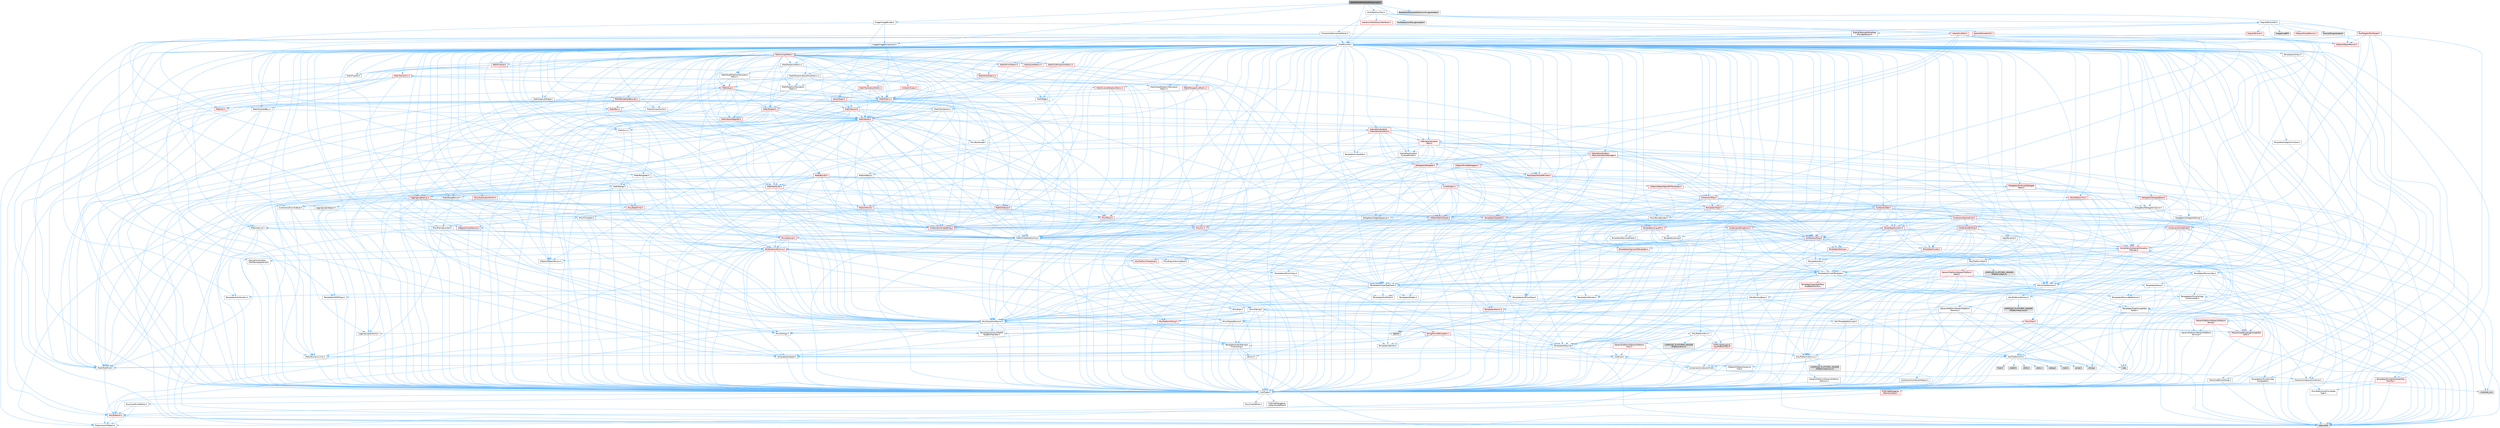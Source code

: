 digraph "BakeMeshAttributeToolCommon.h"
{
 // INTERACTIVE_SVG=YES
 // LATEX_PDF_SIZE
  bgcolor="transparent";
  edge [fontname=Helvetica,fontsize=10,labelfontname=Helvetica,labelfontsize=10];
  node [fontname=Helvetica,fontsize=10,shape=box,height=0.2,width=0.4];
  Node1 [id="Node000001",label="BakeMeshAttributeToolCommon.h",height=0.2,width=0.4,color="gray40", fillcolor="grey60", style="filled", fontcolor="black",tooltip=" "];
  Node1 -> Node2 [id="edge1_Node000001_Node000002",color="steelblue1",style="solid",tooltip=" "];
  Node2 [id="Node000002",label="CoreMinimal.h",height=0.2,width=0.4,color="grey40", fillcolor="white", style="filled",URL="$d7/d67/CoreMinimal_8h.html",tooltip=" "];
  Node2 -> Node3 [id="edge2_Node000002_Node000003",color="steelblue1",style="solid",tooltip=" "];
  Node3 [id="Node000003",label="CoreTypes.h",height=0.2,width=0.4,color="grey40", fillcolor="white", style="filled",URL="$dc/dec/CoreTypes_8h.html",tooltip=" "];
  Node3 -> Node4 [id="edge3_Node000003_Node000004",color="steelblue1",style="solid",tooltip=" "];
  Node4 [id="Node000004",label="HAL/Platform.h",height=0.2,width=0.4,color="red", fillcolor="#FFF0F0", style="filled",URL="$d9/dd0/Platform_8h.html",tooltip=" "];
  Node4 -> Node7 [id="edge4_Node000004_Node000007",color="steelblue1",style="solid",tooltip=" "];
  Node7 [id="Node000007",label="type_traits",height=0.2,width=0.4,color="grey60", fillcolor="#E0E0E0", style="filled",tooltip=" "];
  Node4 -> Node8 [id="edge5_Node000004_Node000008",color="steelblue1",style="solid",tooltip=" "];
  Node8 [id="Node000008",label="PreprocessorHelpers.h",height=0.2,width=0.4,color="grey40", fillcolor="white", style="filled",URL="$db/ddb/PreprocessorHelpers_8h.html",tooltip=" "];
  Node3 -> Node14 [id="edge6_Node000003_Node000014",color="steelblue1",style="solid",tooltip=" "];
  Node14 [id="Node000014",label="ProfilingDebugging\l/UMemoryDefines.h",height=0.2,width=0.4,color="grey40", fillcolor="white", style="filled",URL="$d2/da2/UMemoryDefines_8h.html",tooltip=" "];
  Node3 -> Node15 [id="edge7_Node000003_Node000015",color="steelblue1",style="solid",tooltip=" "];
  Node15 [id="Node000015",label="Misc/CoreMiscDefines.h",height=0.2,width=0.4,color="grey40", fillcolor="white", style="filled",URL="$da/d38/CoreMiscDefines_8h.html",tooltip=" "];
  Node15 -> Node4 [id="edge8_Node000015_Node000004",color="steelblue1",style="solid",tooltip=" "];
  Node15 -> Node8 [id="edge9_Node000015_Node000008",color="steelblue1",style="solid",tooltip=" "];
  Node3 -> Node16 [id="edge10_Node000003_Node000016",color="steelblue1",style="solid",tooltip=" "];
  Node16 [id="Node000016",label="Misc/CoreDefines.h",height=0.2,width=0.4,color="grey40", fillcolor="white", style="filled",URL="$d3/dd2/CoreDefines_8h.html",tooltip=" "];
  Node2 -> Node17 [id="edge11_Node000002_Node000017",color="steelblue1",style="solid",tooltip=" "];
  Node17 [id="Node000017",label="CoreFwd.h",height=0.2,width=0.4,color="grey40", fillcolor="white", style="filled",URL="$d1/d1e/CoreFwd_8h.html",tooltip=" "];
  Node17 -> Node3 [id="edge12_Node000017_Node000003",color="steelblue1",style="solid",tooltip=" "];
  Node17 -> Node18 [id="edge13_Node000017_Node000018",color="steelblue1",style="solid",tooltip=" "];
  Node18 [id="Node000018",label="Containers/ContainersFwd.h",height=0.2,width=0.4,color="grey40", fillcolor="white", style="filled",URL="$d4/d0a/ContainersFwd_8h.html",tooltip=" "];
  Node18 -> Node4 [id="edge14_Node000018_Node000004",color="steelblue1",style="solid",tooltip=" "];
  Node18 -> Node3 [id="edge15_Node000018_Node000003",color="steelblue1",style="solid",tooltip=" "];
  Node18 -> Node19 [id="edge16_Node000018_Node000019",color="steelblue1",style="solid",tooltip=" "];
  Node19 [id="Node000019",label="Traits/IsContiguousContainer.h",height=0.2,width=0.4,color="grey40", fillcolor="white", style="filled",URL="$d5/d3c/IsContiguousContainer_8h.html",tooltip=" "];
  Node19 -> Node3 [id="edge17_Node000019_Node000003",color="steelblue1",style="solid",tooltip=" "];
  Node19 -> Node20 [id="edge18_Node000019_Node000020",color="steelblue1",style="solid",tooltip=" "];
  Node20 [id="Node000020",label="Misc/StaticAssertComplete\lType.h",height=0.2,width=0.4,color="grey40", fillcolor="white", style="filled",URL="$d5/d4e/StaticAssertCompleteType_8h.html",tooltip=" "];
  Node19 -> Node21 [id="edge19_Node000019_Node000021",color="steelblue1",style="solid",tooltip=" "];
  Node21 [id="Node000021",label="initializer_list",height=0.2,width=0.4,color="grey60", fillcolor="#E0E0E0", style="filled",tooltip=" "];
  Node17 -> Node22 [id="edge20_Node000017_Node000022",color="steelblue1",style="solid",tooltip=" "];
  Node22 [id="Node000022",label="Math/MathFwd.h",height=0.2,width=0.4,color="grey40", fillcolor="white", style="filled",URL="$d2/d10/MathFwd_8h.html",tooltip=" "];
  Node22 -> Node4 [id="edge21_Node000022_Node000004",color="steelblue1",style="solid",tooltip=" "];
  Node17 -> Node23 [id="edge22_Node000017_Node000023",color="steelblue1",style="solid",tooltip=" "];
  Node23 [id="Node000023",label="UObject/UObjectHierarchy\lFwd.h",height=0.2,width=0.4,color="grey40", fillcolor="white", style="filled",URL="$d3/d13/UObjectHierarchyFwd_8h.html",tooltip=" "];
  Node2 -> Node23 [id="edge23_Node000002_Node000023",color="steelblue1",style="solid",tooltip=" "];
  Node2 -> Node18 [id="edge24_Node000002_Node000018",color="steelblue1",style="solid",tooltip=" "];
  Node2 -> Node24 [id="edge25_Node000002_Node000024",color="steelblue1",style="solid",tooltip=" "];
  Node24 [id="Node000024",label="Misc/VarArgs.h",height=0.2,width=0.4,color="grey40", fillcolor="white", style="filled",URL="$d5/d6f/VarArgs_8h.html",tooltip=" "];
  Node24 -> Node3 [id="edge26_Node000024_Node000003",color="steelblue1",style="solid",tooltip=" "];
  Node2 -> Node25 [id="edge27_Node000002_Node000025",color="steelblue1",style="solid",tooltip=" "];
  Node25 [id="Node000025",label="Logging/LogVerbosity.h",height=0.2,width=0.4,color="grey40", fillcolor="white", style="filled",URL="$d2/d8f/LogVerbosity_8h.html",tooltip=" "];
  Node25 -> Node3 [id="edge28_Node000025_Node000003",color="steelblue1",style="solid",tooltip=" "];
  Node2 -> Node26 [id="edge29_Node000002_Node000026",color="steelblue1",style="solid",tooltip=" "];
  Node26 [id="Node000026",label="Misc/OutputDevice.h",height=0.2,width=0.4,color="grey40", fillcolor="white", style="filled",URL="$d7/d32/OutputDevice_8h.html",tooltip=" "];
  Node26 -> Node17 [id="edge30_Node000026_Node000017",color="steelblue1",style="solid",tooltip=" "];
  Node26 -> Node3 [id="edge31_Node000026_Node000003",color="steelblue1",style="solid",tooltip=" "];
  Node26 -> Node25 [id="edge32_Node000026_Node000025",color="steelblue1",style="solid",tooltip=" "];
  Node26 -> Node24 [id="edge33_Node000026_Node000024",color="steelblue1",style="solid",tooltip=" "];
  Node26 -> Node27 [id="edge34_Node000026_Node000027",color="steelblue1",style="solid",tooltip=" "];
  Node27 [id="Node000027",label="Templates/IsArrayOrRefOf\lTypeByPredicate.h",height=0.2,width=0.4,color="grey40", fillcolor="white", style="filled",URL="$d6/da1/IsArrayOrRefOfTypeByPredicate_8h.html",tooltip=" "];
  Node27 -> Node3 [id="edge35_Node000027_Node000003",color="steelblue1",style="solid",tooltip=" "];
  Node26 -> Node28 [id="edge36_Node000026_Node000028",color="steelblue1",style="solid",tooltip=" "];
  Node28 [id="Node000028",label="Templates/IsValidVariadic\lFunctionArg.h",height=0.2,width=0.4,color="grey40", fillcolor="white", style="filled",URL="$d0/dc8/IsValidVariadicFunctionArg_8h.html",tooltip=" "];
  Node28 -> Node3 [id="edge37_Node000028_Node000003",color="steelblue1",style="solid",tooltip=" "];
  Node28 -> Node29 [id="edge38_Node000028_Node000029",color="steelblue1",style="solid",tooltip=" "];
  Node29 [id="Node000029",label="IsEnum.h",height=0.2,width=0.4,color="grey40", fillcolor="white", style="filled",URL="$d4/de5/IsEnum_8h.html",tooltip=" "];
  Node28 -> Node7 [id="edge39_Node000028_Node000007",color="steelblue1",style="solid",tooltip=" "];
  Node26 -> Node30 [id="edge40_Node000026_Node000030",color="steelblue1",style="solid",tooltip=" "];
  Node30 [id="Node000030",label="Traits/IsCharEncodingCompatible\lWith.h",height=0.2,width=0.4,color="red", fillcolor="#FFF0F0", style="filled",URL="$df/dd1/IsCharEncodingCompatibleWith_8h.html",tooltip=" "];
  Node30 -> Node7 [id="edge41_Node000030_Node000007",color="steelblue1",style="solid",tooltip=" "];
  Node2 -> Node32 [id="edge42_Node000002_Node000032",color="steelblue1",style="solid",tooltip=" "];
  Node32 [id="Node000032",label="HAL/PlatformCrt.h",height=0.2,width=0.4,color="grey40", fillcolor="white", style="filled",URL="$d8/d75/PlatformCrt_8h.html",tooltip=" "];
  Node32 -> Node33 [id="edge43_Node000032_Node000033",color="steelblue1",style="solid",tooltip=" "];
  Node33 [id="Node000033",label="new",height=0.2,width=0.4,color="grey60", fillcolor="#E0E0E0", style="filled",tooltip=" "];
  Node32 -> Node34 [id="edge44_Node000032_Node000034",color="steelblue1",style="solid",tooltip=" "];
  Node34 [id="Node000034",label="wchar.h",height=0.2,width=0.4,color="grey60", fillcolor="#E0E0E0", style="filled",tooltip=" "];
  Node32 -> Node35 [id="edge45_Node000032_Node000035",color="steelblue1",style="solid",tooltip=" "];
  Node35 [id="Node000035",label="stddef.h",height=0.2,width=0.4,color="grey60", fillcolor="#E0E0E0", style="filled",tooltip=" "];
  Node32 -> Node36 [id="edge46_Node000032_Node000036",color="steelblue1",style="solid",tooltip=" "];
  Node36 [id="Node000036",label="stdlib.h",height=0.2,width=0.4,color="grey60", fillcolor="#E0E0E0", style="filled",tooltip=" "];
  Node32 -> Node37 [id="edge47_Node000032_Node000037",color="steelblue1",style="solid",tooltip=" "];
  Node37 [id="Node000037",label="stdio.h",height=0.2,width=0.4,color="grey60", fillcolor="#E0E0E0", style="filled",tooltip=" "];
  Node32 -> Node38 [id="edge48_Node000032_Node000038",color="steelblue1",style="solid",tooltip=" "];
  Node38 [id="Node000038",label="stdarg.h",height=0.2,width=0.4,color="grey60", fillcolor="#E0E0E0", style="filled",tooltip=" "];
  Node32 -> Node39 [id="edge49_Node000032_Node000039",color="steelblue1",style="solid",tooltip=" "];
  Node39 [id="Node000039",label="math.h",height=0.2,width=0.4,color="grey60", fillcolor="#E0E0E0", style="filled",tooltip=" "];
  Node32 -> Node40 [id="edge50_Node000032_Node000040",color="steelblue1",style="solid",tooltip=" "];
  Node40 [id="Node000040",label="float.h",height=0.2,width=0.4,color="grey60", fillcolor="#E0E0E0", style="filled",tooltip=" "];
  Node32 -> Node41 [id="edge51_Node000032_Node000041",color="steelblue1",style="solid",tooltip=" "];
  Node41 [id="Node000041",label="string.h",height=0.2,width=0.4,color="grey60", fillcolor="#E0E0E0", style="filled",tooltip=" "];
  Node2 -> Node42 [id="edge52_Node000002_Node000042",color="steelblue1",style="solid",tooltip=" "];
  Node42 [id="Node000042",label="HAL/PlatformMisc.h",height=0.2,width=0.4,color="grey40", fillcolor="white", style="filled",URL="$d0/df5/PlatformMisc_8h.html",tooltip=" "];
  Node42 -> Node3 [id="edge53_Node000042_Node000003",color="steelblue1",style="solid",tooltip=" "];
  Node42 -> Node43 [id="edge54_Node000042_Node000043",color="steelblue1",style="solid",tooltip=" "];
  Node43 [id="Node000043",label="GenericPlatform/GenericPlatform\lMisc.h",height=0.2,width=0.4,color="red", fillcolor="#FFF0F0", style="filled",URL="$db/d9a/GenericPlatformMisc_8h.html",tooltip=" "];
  Node43 -> Node17 [id="edge55_Node000043_Node000017",color="steelblue1",style="solid",tooltip=" "];
  Node43 -> Node3 [id="edge56_Node000043_Node000003",color="steelblue1",style="solid",tooltip=" "];
  Node43 -> Node32 [id="edge57_Node000043_Node000032",color="steelblue1",style="solid",tooltip=" "];
  Node43 -> Node47 [id="edge58_Node000043_Node000047",color="steelblue1",style="solid",tooltip=" "];
  Node47 [id="Node000047",label="Math/NumericLimits.h",height=0.2,width=0.4,color="grey40", fillcolor="white", style="filled",URL="$df/d1b/NumericLimits_8h.html",tooltip=" "];
  Node47 -> Node3 [id="edge59_Node000047_Node000003",color="steelblue1",style="solid",tooltip=" "];
  Node42 -> Node52 [id="edge60_Node000042_Node000052",color="steelblue1",style="solid",tooltip=" "];
  Node52 [id="Node000052",label="COMPILED_PLATFORM_HEADER\l(PlatformMisc.h)",height=0.2,width=0.4,color="grey60", fillcolor="#E0E0E0", style="filled",tooltip=" "];
  Node42 -> Node53 [id="edge61_Node000042_Node000053",color="steelblue1",style="solid",tooltip=" "];
  Node53 [id="Node000053",label="ProfilingDebugging\l/CpuProfilerTrace.h",height=0.2,width=0.4,color="red", fillcolor="#FFF0F0", style="filled",URL="$da/dcb/CpuProfilerTrace_8h.html",tooltip=" "];
  Node53 -> Node3 [id="edge62_Node000053_Node000003",color="steelblue1",style="solid",tooltip=" "];
  Node53 -> Node18 [id="edge63_Node000053_Node000018",color="steelblue1",style="solid",tooltip=" "];
  Node53 -> Node54 [id="edge64_Node000053_Node000054",color="steelblue1",style="solid",tooltip=" "];
  Node54 [id="Node000054",label="HAL/PlatformAtomics.h",height=0.2,width=0.4,color="grey40", fillcolor="white", style="filled",URL="$d3/d36/PlatformAtomics_8h.html",tooltip=" "];
  Node54 -> Node3 [id="edge65_Node000054_Node000003",color="steelblue1",style="solid",tooltip=" "];
  Node54 -> Node55 [id="edge66_Node000054_Node000055",color="steelblue1",style="solid",tooltip=" "];
  Node55 [id="Node000055",label="GenericPlatform/GenericPlatform\lAtomics.h",height=0.2,width=0.4,color="grey40", fillcolor="white", style="filled",URL="$da/d72/GenericPlatformAtomics_8h.html",tooltip=" "];
  Node55 -> Node3 [id="edge67_Node000055_Node000003",color="steelblue1",style="solid",tooltip=" "];
  Node54 -> Node56 [id="edge68_Node000054_Node000056",color="steelblue1",style="solid",tooltip=" "];
  Node56 [id="Node000056",label="COMPILED_PLATFORM_HEADER\l(PlatformAtomics.h)",height=0.2,width=0.4,color="grey60", fillcolor="#E0E0E0", style="filled",tooltip=" "];
  Node53 -> Node8 [id="edge69_Node000053_Node000008",color="steelblue1",style="solid",tooltip=" "];
  Node2 -> Node61 [id="edge70_Node000002_Node000061",color="steelblue1",style="solid",tooltip=" "];
  Node61 [id="Node000061",label="Misc/AssertionMacros.h",height=0.2,width=0.4,color="grey40", fillcolor="white", style="filled",URL="$d0/dfa/AssertionMacros_8h.html",tooltip=" "];
  Node61 -> Node3 [id="edge71_Node000061_Node000003",color="steelblue1",style="solid",tooltip=" "];
  Node61 -> Node4 [id="edge72_Node000061_Node000004",color="steelblue1",style="solid",tooltip=" "];
  Node61 -> Node42 [id="edge73_Node000061_Node000042",color="steelblue1",style="solid",tooltip=" "];
  Node61 -> Node8 [id="edge74_Node000061_Node000008",color="steelblue1",style="solid",tooltip=" "];
  Node61 -> Node62 [id="edge75_Node000061_Node000062",color="steelblue1",style="solid",tooltip=" "];
  Node62 [id="Node000062",label="Templates/EnableIf.h",height=0.2,width=0.4,color="grey40", fillcolor="white", style="filled",URL="$d7/d60/EnableIf_8h.html",tooltip=" "];
  Node62 -> Node3 [id="edge76_Node000062_Node000003",color="steelblue1",style="solid",tooltip=" "];
  Node61 -> Node27 [id="edge77_Node000061_Node000027",color="steelblue1",style="solid",tooltip=" "];
  Node61 -> Node28 [id="edge78_Node000061_Node000028",color="steelblue1",style="solid",tooltip=" "];
  Node61 -> Node30 [id="edge79_Node000061_Node000030",color="steelblue1",style="solid",tooltip=" "];
  Node61 -> Node24 [id="edge80_Node000061_Node000024",color="steelblue1",style="solid",tooltip=" "];
  Node61 -> Node63 [id="edge81_Node000061_Node000063",color="steelblue1",style="solid",tooltip=" "];
  Node63 [id="Node000063",label="String/FormatStringSan.h",height=0.2,width=0.4,color="red", fillcolor="#FFF0F0", style="filled",URL="$d3/d8b/FormatStringSan_8h.html",tooltip=" "];
  Node63 -> Node7 [id="edge82_Node000063_Node000007",color="steelblue1",style="solid",tooltip=" "];
  Node63 -> Node3 [id="edge83_Node000063_Node000003",color="steelblue1",style="solid",tooltip=" "];
  Node63 -> Node64 [id="edge84_Node000063_Node000064",color="steelblue1",style="solid",tooltip=" "];
  Node64 [id="Node000064",label="Templates/Requires.h",height=0.2,width=0.4,color="grey40", fillcolor="white", style="filled",URL="$dc/d96/Requires_8h.html",tooltip=" "];
  Node64 -> Node62 [id="edge85_Node000064_Node000062",color="steelblue1",style="solid",tooltip=" "];
  Node64 -> Node7 [id="edge86_Node000064_Node000007",color="steelblue1",style="solid",tooltip=" "];
  Node63 -> Node65 [id="edge87_Node000063_Node000065",color="steelblue1",style="solid",tooltip=" "];
  Node65 [id="Node000065",label="Templates/Identity.h",height=0.2,width=0.4,color="grey40", fillcolor="white", style="filled",URL="$d0/dd5/Identity_8h.html",tooltip=" "];
  Node63 -> Node28 [id="edge88_Node000063_Node000028",color="steelblue1",style="solid",tooltip=" "];
  Node63 -> Node18 [id="edge89_Node000063_Node000018",color="steelblue1",style="solid",tooltip=" "];
  Node61 -> Node69 [id="edge90_Node000061_Node000069",color="steelblue1",style="solid",tooltip=" "];
  Node69 [id="Node000069",label="atomic",height=0.2,width=0.4,color="grey60", fillcolor="#E0E0E0", style="filled",tooltip=" "];
  Node2 -> Node70 [id="edge91_Node000002_Node000070",color="steelblue1",style="solid",tooltip=" "];
  Node70 [id="Node000070",label="Templates/IsPointer.h",height=0.2,width=0.4,color="grey40", fillcolor="white", style="filled",URL="$d7/d05/IsPointer_8h.html",tooltip=" "];
  Node70 -> Node3 [id="edge92_Node000070_Node000003",color="steelblue1",style="solid",tooltip=" "];
  Node2 -> Node71 [id="edge93_Node000002_Node000071",color="steelblue1",style="solid",tooltip=" "];
  Node71 [id="Node000071",label="HAL/PlatformMemory.h",height=0.2,width=0.4,color="grey40", fillcolor="white", style="filled",URL="$de/d68/PlatformMemory_8h.html",tooltip=" "];
  Node71 -> Node3 [id="edge94_Node000071_Node000003",color="steelblue1",style="solid",tooltip=" "];
  Node71 -> Node72 [id="edge95_Node000071_Node000072",color="steelblue1",style="solid",tooltip=" "];
  Node72 [id="Node000072",label="GenericPlatform/GenericPlatform\lMemory.h",height=0.2,width=0.4,color="grey40", fillcolor="white", style="filled",URL="$dd/d22/GenericPlatformMemory_8h.html",tooltip=" "];
  Node72 -> Node17 [id="edge96_Node000072_Node000017",color="steelblue1",style="solid",tooltip=" "];
  Node72 -> Node3 [id="edge97_Node000072_Node000003",color="steelblue1",style="solid",tooltip=" "];
  Node72 -> Node73 [id="edge98_Node000072_Node000073",color="steelblue1",style="solid",tooltip=" "];
  Node73 [id="Node000073",label="HAL/PlatformString.h",height=0.2,width=0.4,color="red", fillcolor="#FFF0F0", style="filled",URL="$db/db5/PlatformString_8h.html",tooltip=" "];
  Node73 -> Node3 [id="edge99_Node000073_Node000003",color="steelblue1",style="solid",tooltip=" "];
  Node72 -> Node41 [id="edge100_Node000072_Node000041",color="steelblue1",style="solid",tooltip=" "];
  Node72 -> Node34 [id="edge101_Node000072_Node000034",color="steelblue1",style="solid",tooltip=" "];
  Node71 -> Node75 [id="edge102_Node000071_Node000075",color="steelblue1",style="solid",tooltip=" "];
  Node75 [id="Node000075",label="COMPILED_PLATFORM_HEADER\l(PlatformMemory.h)",height=0.2,width=0.4,color="grey60", fillcolor="#E0E0E0", style="filled",tooltip=" "];
  Node2 -> Node54 [id="edge103_Node000002_Node000054",color="steelblue1",style="solid",tooltip=" "];
  Node2 -> Node76 [id="edge104_Node000002_Node000076",color="steelblue1",style="solid",tooltip=" "];
  Node76 [id="Node000076",label="Misc/Exec.h",height=0.2,width=0.4,color="grey40", fillcolor="white", style="filled",URL="$de/ddb/Exec_8h.html",tooltip=" "];
  Node76 -> Node3 [id="edge105_Node000076_Node000003",color="steelblue1",style="solid",tooltip=" "];
  Node76 -> Node61 [id="edge106_Node000076_Node000061",color="steelblue1",style="solid",tooltip=" "];
  Node2 -> Node77 [id="edge107_Node000002_Node000077",color="steelblue1",style="solid",tooltip=" "];
  Node77 [id="Node000077",label="HAL/MemoryBase.h",height=0.2,width=0.4,color="grey40", fillcolor="white", style="filled",URL="$d6/d9f/MemoryBase_8h.html",tooltip=" "];
  Node77 -> Node3 [id="edge108_Node000077_Node000003",color="steelblue1",style="solid",tooltip=" "];
  Node77 -> Node54 [id="edge109_Node000077_Node000054",color="steelblue1",style="solid",tooltip=" "];
  Node77 -> Node32 [id="edge110_Node000077_Node000032",color="steelblue1",style="solid",tooltip=" "];
  Node77 -> Node76 [id="edge111_Node000077_Node000076",color="steelblue1",style="solid",tooltip=" "];
  Node77 -> Node26 [id="edge112_Node000077_Node000026",color="steelblue1",style="solid",tooltip=" "];
  Node77 -> Node78 [id="edge113_Node000077_Node000078",color="steelblue1",style="solid",tooltip=" "];
  Node78 [id="Node000078",label="Templates/Atomic.h",height=0.2,width=0.4,color="red", fillcolor="#FFF0F0", style="filled",URL="$d3/d91/Atomic_8h.html",tooltip=" "];
  Node78 -> Node79 [id="edge114_Node000078_Node000079",color="steelblue1",style="solid",tooltip=" "];
  Node79 [id="Node000079",label="HAL/ThreadSafeCounter.h",height=0.2,width=0.4,color="grey40", fillcolor="white", style="filled",URL="$dc/dc9/ThreadSafeCounter_8h.html",tooltip=" "];
  Node79 -> Node3 [id="edge115_Node000079_Node000003",color="steelblue1",style="solid",tooltip=" "];
  Node79 -> Node54 [id="edge116_Node000079_Node000054",color="steelblue1",style="solid",tooltip=" "];
  Node78 -> Node69 [id="edge117_Node000078_Node000069",color="steelblue1",style="solid",tooltip=" "];
  Node2 -> Node87 [id="edge118_Node000002_Node000087",color="steelblue1",style="solid",tooltip=" "];
  Node87 [id="Node000087",label="HAL/UnrealMemory.h",height=0.2,width=0.4,color="grey40", fillcolor="white", style="filled",URL="$d9/d96/UnrealMemory_8h.html",tooltip=" "];
  Node87 -> Node3 [id="edge119_Node000087_Node000003",color="steelblue1",style="solid",tooltip=" "];
  Node87 -> Node72 [id="edge120_Node000087_Node000072",color="steelblue1",style="solid",tooltip=" "];
  Node87 -> Node77 [id="edge121_Node000087_Node000077",color="steelblue1",style="solid",tooltip=" "];
  Node87 -> Node71 [id="edge122_Node000087_Node000071",color="steelblue1",style="solid",tooltip=" "];
  Node87 -> Node88 [id="edge123_Node000087_Node000088",color="steelblue1",style="solid",tooltip=" "];
  Node88 [id="Node000088",label="ProfilingDebugging\l/MemoryTrace.h",height=0.2,width=0.4,color="red", fillcolor="#FFF0F0", style="filled",URL="$da/dd7/MemoryTrace_8h.html",tooltip=" "];
  Node88 -> Node4 [id="edge124_Node000088_Node000004",color="steelblue1",style="solid",tooltip=" "];
  Node87 -> Node70 [id="edge125_Node000087_Node000070",color="steelblue1",style="solid",tooltip=" "];
  Node2 -> Node89 [id="edge126_Node000002_Node000089",color="steelblue1",style="solid",tooltip=" "];
  Node89 [id="Node000089",label="Templates/IsArithmetic.h",height=0.2,width=0.4,color="grey40", fillcolor="white", style="filled",URL="$d2/d5d/IsArithmetic_8h.html",tooltip=" "];
  Node89 -> Node3 [id="edge127_Node000089_Node000003",color="steelblue1",style="solid",tooltip=" "];
  Node2 -> Node83 [id="edge128_Node000002_Node000083",color="steelblue1",style="solid",tooltip=" "];
  Node83 [id="Node000083",label="Templates/AndOrNot.h",height=0.2,width=0.4,color="grey40", fillcolor="white", style="filled",URL="$db/d0a/AndOrNot_8h.html",tooltip=" "];
  Node83 -> Node3 [id="edge129_Node000083_Node000003",color="steelblue1",style="solid",tooltip=" "];
  Node2 -> Node90 [id="edge130_Node000002_Node000090",color="steelblue1",style="solid",tooltip=" "];
  Node90 [id="Node000090",label="Templates/IsPODType.h",height=0.2,width=0.4,color="grey40", fillcolor="white", style="filled",URL="$d7/db1/IsPODType_8h.html",tooltip=" "];
  Node90 -> Node3 [id="edge131_Node000090_Node000003",color="steelblue1",style="solid",tooltip=" "];
  Node2 -> Node91 [id="edge132_Node000002_Node000091",color="steelblue1",style="solid",tooltip=" "];
  Node91 [id="Node000091",label="Templates/IsUECoreType.h",height=0.2,width=0.4,color="grey40", fillcolor="white", style="filled",URL="$d1/db8/IsUECoreType_8h.html",tooltip=" "];
  Node91 -> Node3 [id="edge133_Node000091_Node000003",color="steelblue1",style="solid",tooltip=" "];
  Node91 -> Node7 [id="edge134_Node000091_Node000007",color="steelblue1",style="solid",tooltip=" "];
  Node2 -> Node84 [id="edge135_Node000002_Node000084",color="steelblue1",style="solid",tooltip=" "];
  Node84 [id="Node000084",label="Templates/IsTriviallyCopy\lConstructible.h",height=0.2,width=0.4,color="grey40", fillcolor="white", style="filled",URL="$d3/d78/IsTriviallyCopyConstructible_8h.html",tooltip=" "];
  Node84 -> Node3 [id="edge136_Node000084_Node000003",color="steelblue1",style="solid",tooltip=" "];
  Node84 -> Node7 [id="edge137_Node000084_Node000007",color="steelblue1",style="solid",tooltip=" "];
  Node2 -> Node92 [id="edge138_Node000002_Node000092",color="steelblue1",style="solid",tooltip=" "];
  Node92 [id="Node000092",label="Templates/UnrealTypeTraits.h",height=0.2,width=0.4,color="grey40", fillcolor="white", style="filled",URL="$d2/d2d/UnrealTypeTraits_8h.html",tooltip=" "];
  Node92 -> Node3 [id="edge139_Node000092_Node000003",color="steelblue1",style="solid",tooltip=" "];
  Node92 -> Node70 [id="edge140_Node000092_Node000070",color="steelblue1",style="solid",tooltip=" "];
  Node92 -> Node61 [id="edge141_Node000092_Node000061",color="steelblue1",style="solid",tooltip=" "];
  Node92 -> Node83 [id="edge142_Node000092_Node000083",color="steelblue1",style="solid",tooltip=" "];
  Node92 -> Node62 [id="edge143_Node000092_Node000062",color="steelblue1",style="solid",tooltip=" "];
  Node92 -> Node89 [id="edge144_Node000092_Node000089",color="steelblue1",style="solid",tooltip=" "];
  Node92 -> Node29 [id="edge145_Node000092_Node000029",color="steelblue1",style="solid",tooltip=" "];
  Node92 -> Node93 [id="edge146_Node000092_Node000093",color="steelblue1",style="solid",tooltip=" "];
  Node93 [id="Node000093",label="Templates/Models.h",height=0.2,width=0.4,color="grey40", fillcolor="white", style="filled",URL="$d3/d0c/Models_8h.html",tooltip=" "];
  Node93 -> Node65 [id="edge147_Node000093_Node000065",color="steelblue1",style="solid",tooltip=" "];
  Node92 -> Node90 [id="edge148_Node000092_Node000090",color="steelblue1",style="solid",tooltip=" "];
  Node92 -> Node91 [id="edge149_Node000092_Node000091",color="steelblue1",style="solid",tooltip=" "];
  Node92 -> Node84 [id="edge150_Node000092_Node000084",color="steelblue1",style="solid",tooltip=" "];
  Node2 -> Node62 [id="edge151_Node000002_Node000062",color="steelblue1",style="solid",tooltip=" "];
  Node2 -> Node94 [id="edge152_Node000002_Node000094",color="steelblue1",style="solid",tooltip=" "];
  Node94 [id="Node000094",label="Templates/RemoveReference.h",height=0.2,width=0.4,color="grey40", fillcolor="white", style="filled",URL="$da/dbe/RemoveReference_8h.html",tooltip=" "];
  Node94 -> Node3 [id="edge153_Node000094_Node000003",color="steelblue1",style="solid",tooltip=" "];
  Node2 -> Node95 [id="edge154_Node000002_Node000095",color="steelblue1",style="solid",tooltip=" "];
  Node95 [id="Node000095",label="Templates/IntegralConstant.h",height=0.2,width=0.4,color="grey40", fillcolor="white", style="filled",URL="$db/d1b/IntegralConstant_8h.html",tooltip=" "];
  Node95 -> Node3 [id="edge155_Node000095_Node000003",color="steelblue1",style="solid",tooltip=" "];
  Node2 -> Node96 [id="edge156_Node000002_Node000096",color="steelblue1",style="solid",tooltip=" "];
  Node96 [id="Node000096",label="Templates/IsClass.h",height=0.2,width=0.4,color="grey40", fillcolor="white", style="filled",URL="$db/dcb/IsClass_8h.html",tooltip=" "];
  Node96 -> Node3 [id="edge157_Node000096_Node000003",color="steelblue1",style="solid",tooltip=" "];
  Node2 -> Node97 [id="edge158_Node000002_Node000097",color="steelblue1",style="solid",tooltip=" "];
  Node97 [id="Node000097",label="Templates/TypeCompatible\lBytes.h",height=0.2,width=0.4,color="grey40", fillcolor="white", style="filled",URL="$df/d0a/TypeCompatibleBytes_8h.html",tooltip=" "];
  Node97 -> Node3 [id="edge159_Node000097_Node000003",color="steelblue1",style="solid",tooltip=" "];
  Node97 -> Node41 [id="edge160_Node000097_Node000041",color="steelblue1",style="solid",tooltip=" "];
  Node97 -> Node33 [id="edge161_Node000097_Node000033",color="steelblue1",style="solid",tooltip=" "];
  Node97 -> Node7 [id="edge162_Node000097_Node000007",color="steelblue1",style="solid",tooltip=" "];
  Node2 -> Node19 [id="edge163_Node000002_Node000019",color="steelblue1",style="solid",tooltip=" "];
  Node2 -> Node98 [id="edge164_Node000002_Node000098",color="steelblue1",style="solid",tooltip=" "];
  Node98 [id="Node000098",label="Templates/UnrealTemplate.h",height=0.2,width=0.4,color="grey40", fillcolor="white", style="filled",URL="$d4/d24/UnrealTemplate_8h.html",tooltip=" "];
  Node98 -> Node3 [id="edge165_Node000098_Node000003",color="steelblue1",style="solid",tooltip=" "];
  Node98 -> Node70 [id="edge166_Node000098_Node000070",color="steelblue1",style="solid",tooltip=" "];
  Node98 -> Node87 [id="edge167_Node000098_Node000087",color="steelblue1",style="solid",tooltip=" "];
  Node98 -> Node99 [id="edge168_Node000098_Node000099",color="steelblue1",style="solid",tooltip=" "];
  Node99 [id="Node000099",label="Templates/CopyQualifiers\lAndRefsFromTo.h",height=0.2,width=0.4,color="red", fillcolor="#FFF0F0", style="filled",URL="$d3/db3/CopyQualifiersAndRefsFromTo_8h.html",tooltip=" "];
  Node98 -> Node92 [id="edge169_Node000098_Node000092",color="steelblue1",style="solid",tooltip=" "];
  Node98 -> Node94 [id="edge170_Node000098_Node000094",color="steelblue1",style="solid",tooltip=" "];
  Node98 -> Node64 [id="edge171_Node000098_Node000064",color="steelblue1",style="solid",tooltip=" "];
  Node98 -> Node97 [id="edge172_Node000098_Node000097",color="steelblue1",style="solid",tooltip=" "];
  Node98 -> Node65 [id="edge173_Node000098_Node000065",color="steelblue1",style="solid",tooltip=" "];
  Node98 -> Node19 [id="edge174_Node000098_Node000019",color="steelblue1",style="solid",tooltip=" "];
  Node98 -> Node101 [id="edge175_Node000098_Node000101",color="steelblue1",style="solid",tooltip=" "];
  Node101 [id="Node000101",label="Traits/UseBitwiseSwap.h",height=0.2,width=0.4,color="grey40", fillcolor="white", style="filled",URL="$db/df3/UseBitwiseSwap_8h.html",tooltip=" "];
  Node101 -> Node3 [id="edge176_Node000101_Node000003",color="steelblue1",style="solid",tooltip=" "];
  Node101 -> Node7 [id="edge177_Node000101_Node000007",color="steelblue1",style="solid",tooltip=" "];
  Node98 -> Node7 [id="edge178_Node000098_Node000007",color="steelblue1",style="solid",tooltip=" "];
  Node2 -> Node47 [id="edge179_Node000002_Node000047",color="steelblue1",style="solid",tooltip=" "];
  Node2 -> Node102 [id="edge180_Node000002_Node000102",color="steelblue1",style="solid",tooltip=" "];
  Node102 [id="Node000102",label="HAL/PlatformMath.h",height=0.2,width=0.4,color="grey40", fillcolor="white", style="filled",URL="$dc/d53/PlatformMath_8h.html",tooltip=" "];
  Node102 -> Node3 [id="edge181_Node000102_Node000003",color="steelblue1",style="solid",tooltip=" "];
  Node102 -> Node103 [id="edge182_Node000102_Node000103",color="steelblue1",style="solid",tooltip=" "];
  Node103 [id="Node000103",label="GenericPlatform/GenericPlatform\lMath.h",height=0.2,width=0.4,color="red", fillcolor="#FFF0F0", style="filled",URL="$d5/d79/GenericPlatformMath_8h.html",tooltip=" "];
  Node103 -> Node3 [id="edge183_Node000103_Node000003",color="steelblue1",style="solid",tooltip=" "];
  Node103 -> Node18 [id="edge184_Node000103_Node000018",color="steelblue1",style="solid",tooltip=" "];
  Node103 -> Node32 [id="edge185_Node000103_Node000032",color="steelblue1",style="solid",tooltip=" "];
  Node103 -> Node83 [id="edge186_Node000103_Node000083",color="steelblue1",style="solid",tooltip=" "];
  Node103 -> Node104 [id="edge187_Node000103_Node000104",color="steelblue1",style="solid",tooltip=" "];
  Node104 [id="Node000104",label="Templates/Decay.h",height=0.2,width=0.4,color="grey40", fillcolor="white", style="filled",URL="$dd/d0f/Decay_8h.html",tooltip=" "];
  Node104 -> Node3 [id="edge188_Node000104_Node000003",color="steelblue1",style="solid",tooltip=" "];
  Node104 -> Node94 [id="edge189_Node000104_Node000094",color="steelblue1",style="solid",tooltip=" "];
  Node104 -> Node7 [id="edge190_Node000104_Node000007",color="steelblue1",style="solid",tooltip=" "];
  Node103 -> Node92 [id="edge191_Node000103_Node000092",color="steelblue1",style="solid",tooltip=" "];
  Node103 -> Node64 [id="edge192_Node000103_Node000064",color="steelblue1",style="solid",tooltip=" "];
  Node103 -> Node97 [id="edge193_Node000103_Node000097",color="steelblue1",style="solid",tooltip=" "];
  Node103 -> Node7 [id="edge194_Node000103_Node000007",color="steelblue1",style="solid",tooltip=" "];
  Node102 -> Node109 [id="edge195_Node000102_Node000109",color="steelblue1",style="solid",tooltip=" "];
  Node109 [id="Node000109",label="COMPILED_PLATFORM_HEADER\l(PlatformMath.h)",height=0.2,width=0.4,color="grey60", fillcolor="#E0E0E0", style="filled",tooltip=" "];
  Node2 -> Node85 [id="edge196_Node000002_Node000085",color="steelblue1",style="solid",tooltip=" "];
  Node85 [id="Node000085",label="Templates/IsTriviallyCopy\lAssignable.h",height=0.2,width=0.4,color="grey40", fillcolor="white", style="filled",URL="$d2/df2/IsTriviallyCopyAssignable_8h.html",tooltip=" "];
  Node85 -> Node3 [id="edge197_Node000085_Node000003",color="steelblue1",style="solid",tooltip=" "];
  Node85 -> Node7 [id="edge198_Node000085_Node000007",color="steelblue1",style="solid",tooltip=" "];
  Node2 -> Node110 [id="edge199_Node000002_Node000110",color="steelblue1",style="solid",tooltip=" "];
  Node110 [id="Node000110",label="Templates/MemoryOps.h",height=0.2,width=0.4,color="grey40", fillcolor="white", style="filled",URL="$db/dea/MemoryOps_8h.html",tooltip=" "];
  Node110 -> Node3 [id="edge200_Node000110_Node000003",color="steelblue1",style="solid",tooltip=" "];
  Node110 -> Node87 [id="edge201_Node000110_Node000087",color="steelblue1",style="solid",tooltip=" "];
  Node110 -> Node85 [id="edge202_Node000110_Node000085",color="steelblue1",style="solid",tooltip=" "];
  Node110 -> Node84 [id="edge203_Node000110_Node000084",color="steelblue1",style="solid",tooltip=" "];
  Node110 -> Node64 [id="edge204_Node000110_Node000064",color="steelblue1",style="solid",tooltip=" "];
  Node110 -> Node92 [id="edge205_Node000110_Node000092",color="steelblue1",style="solid",tooltip=" "];
  Node110 -> Node101 [id="edge206_Node000110_Node000101",color="steelblue1",style="solid",tooltip=" "];
  Node110 -> Node33 [id="edge207_Node000110_Node000033",color="steelblue1",style="solid",tooltip=" "];
  Node110 -> Node7 [id="edge208_Node000110_Node000007",color="steelblue1",style="solid",tooltip=" "];
  Node2 -> Node111 [id="edge209_Node000002_Node000111",color="steelblue1",style="solid",tooltip=" "];
  Node111 [id="Node000111",label="Containers/ContainerAllocation\lPolicies.h",height=0.2,width=0.4,color="red", fillcolor="#FFF0F0", style="filled",URL="$d7/dff/ContainerAllocationPolicies_8h.html",tooltip=" "];
  Node111 -> Node3 [id="edge210_Node000111_Node000003",color="steelblue1",style="solid",tooltip=" "];
  Node111 -> Node112 [id="edge211_Node000111_Node000112",color="steelblue1",style="solid",tooltip=" "];
  Node112 [id="Node000112",label="Containers/ContainerHelpers.h",height=0.2,width=0.4,color="grey40", fillcolor="white", style="filled",URL="$d7/d33/ContainerHelpers_8h.html",tooltip=" "];
  Node112 -> Node3 [id="edge212_Node000112_Node000003",color="steelblue1",style="solid",tooltip=" "];
  Node111 -> Node111 [id="edge213_Node000111_Node000111",color="steelblue1",style="solid",tooltip=" "];
  Node111 -> Node102 [id="edge214_Node000111_Node000102",color="steelblue1",style="solid",tooltip=" "];
  Node111 -> Node87 [id="edge215_Node000111_Node000087",color="steelblue1",style="solid",tooltip=" "];
  Node111 -> Node47 [id="edge216_Node000111_Node000047",color="steelblue1",style="solid",tooltip=" "];
  Node111 -> Node61 [id="edge217_Node000111_Node000061",color="steelblue1",style="solid",tooltip=" "];
  Node111 -> Node110 [id="edge218_Node000111_Node000110",color="steelblue1",style="solid",tooltip=" "];
  Node111 -> Node97 [id="edge219_Node000111_Node000097",color="steelblue1",style="solid",tooltip=" "];
  Node111 -> Node7 [id="edge220_Node000111_Node000007",color="steelblue1",style="solid",tooltip=" "];
  Node2 -> Node114 [id="edge221_Node000002_Node000114",color="steelblue1",style="solid",tooltip=" "];
  Node114 [id="Node000114",label="Templates/IsEnumClass.h",height=0.2,width=0.4,color="grey40", fillcolor="white", style="filled",URL="$d7/d15/IsEnumClass_8h.html",tooltip=" "];
  Node114 -> Node3 [id="edge222_Node000114_Node000003",color="steelblue1",style="solid",tooltip=" "];
  Node114 -> Node83 [id="edge223_Node000114_Node000083",color="steelblue1",style="solid",tooltip=" "];
  Node2 -> Node115 [id="edge224_Node000002_Node000115",color="steelblue1",style="solid",tooltip=" "];
  Node115 [id="Node000115",label="HAL/PlatformProperties.h",height=0.2,width=0.4,color="red", fillcolor="#FFF0F0", style="filled",URL="$d9/db0/PlatformProperties_8h.html",tooltip=" "];
  Node115 -> Node3 [id="edge225_Node000115_Node000003",color="steelblue1",style="solid",tooltip=" "];
  Node2 -> Node118 [id="edge226_Node000002_Node000118",color="steelblue1",style="solid",tooltip=" "];
  Node118 [id="Node000118",label="Misc/EngineVersionBase.h",height=0.2,width=0.4,color="grey40", fillcolor="white", style="filled",URL="$d5/d2b/EngineVersionBase_8h.html",tooltip=" "];
  Node118 -> Node3 [id="edge227_Node000118_Node000003",color="steelblue1",style="solid",tooltip=" "];
  Node2 -> Node119 [id="edge228_Node000002_Node000119",color="steelblue1",style="solid",tooltip=" "];
  Node119 [id="Node000119",label="Internationalization\l/TextNamespaceFwd.h",height=0.2,width=0.4,color="grey40", fillcolor="white", style="filled",URL="$d8/d97/TextNamespaceFwd_8h.html",tooltip=" "];
  Node119 -> Node3 [id="edge229_Node000119_Node000003",color="steelblue1",style="solid",tooltip=" "];
  Node2 -> Node120 [id="edge230_Node000002_Node000120",color="steelblue1",style="solid",tooltip=" "];
  Node120 [id="Node000120",label="Serialization/Archive.h",height=0.2,width=0.4,color="red", fillcolor="#FFF0F0", style="filled",URL="$d7/d3b/Archive_8h.html",tooltip=" "];
  Node120 -> Node17 [id="edge231_Node000120_Node000017",color="steelblue1",style="solid",tooltip=" "];
  Node120 -> Node3 [id="edge232_Node000120_Node000003",color="steelblue1",style="solid",tooltip=" "];
  Node120 -> Node115 [id="edge233_Node000120_Node000115",color="steelblue1",style="solid",tooltip=" "];
  Node120 -> Node119 [id="edge234_Node000120_Node000119",color="steelblue1",style="solid",tooltip=" "];
  Node120 -> Node22 [id="edge235_Node000120_Node000022",color="steelblue1",style="solid",tooltip=" "];
  Node120 -> Node61 [id="edge236_Node000120_Node000061",color="steelblue1",style="solid",tooltip=" "];
  Node120 -> Node118 [id="edge237_Node000120_Node000118",color="steelblue1",style="solid",tooltip=" "];
  Node120 -> Node24 [id="edge238_Node000120_Node000024",color="steelblue1",style="solid",tooltip=" "];
  Node120 -> Node62 [id="edge239_Node000120_Node000062",color="steelblue1",style="solid",tooltip=" "];
  Node120 -> Node27 [id="edge240_Node000120_Node000027",color="steelblue1",style="solid",tooltip=" "];
  Node120 -> Node114 [id="edge241_Node000120_Node000114",color="steelblue1",style="solid",tooltip=" "];
  Node120 -> Node28 [id="edge242_Node000120_Node000028",color="steelblue1",style="solid",tooltip=" "];
  Node120 -> Node98 [id="edge243_Node000120_Node000098",color="steelblue1",style="solid",tooltip=" "];
  Node120 -> Node30 [id="edge244_Node000120_Node000030",color="steelblue1",style="solid",tooltip=" "];
  Node120 -> Node123 [id="edge245_Node000120_Node000123",color="steelblue1",style="solid",tooltip=" "];
  Node123 [id="Node000123",label="UObject/ObjectVersion.h",height=0.2,width=0.4,color="grey40", fillcolor="white", style="filled",URL="$da/d63/ObjectVersion_8h.html",tooltip=" "];
  Node123 -> Node3 [id="edge246_Node000123_Node000003",color="steelblue1",style="solid",tooltip=" "];
  Node2 -> Node124 [id="edge247_Node000002_Node000124",color="steelblue1",style="solid",tooltip=" "];
  Node124 [id="Node000124",label="Templates/Less.h",height=0.2,width=0.4,color="grey40", fillcolor="white", style="filled",URL="$de/dc8/Less_8h.html",tooltip=" "];
  Node124 -> Node3 [id="edge248_Node000124_Node000003",color="steelblue1",style="solid",tooltip=" "];
  Node124 -> Node98 [id="edge249_Node000124_Node000098",color="steelblue1",style="solid",tooltip=" "];
  Node2 -> Node125 [id="edge250_Node000002_Node000125",color="steelblue1",style="solid",tooltip=" "];
  Node125 [id="Node000125",label="Templates/Sorting.h",height=0.2,width=0.4,color="red", fillcolor="#FFF0F0", style="filled",URL="$d3/d9e/Sorting_8h.html",tooltip=" "];
  Node125 -> Node3 [id="edge251_Node000125_Node000003",color="steelblue1",style="solid",tooltip=" "];
  Node125 -> Node102 [id="edge252_Node000125_Node000102",color="steelblue1",style="solid",tooltip=" "];
  Node125 -> Node124 [id="edge253_Node000125_Node000124",color="steelblue1",style="solid",tooltip=" "];
  Node2 -> Node136 [id="edge254_Node000002_Node000136",color="steelblue1",style="solid",tooltip=" "];
  Node136 [id="Node000136",label="Misc/Char.h",height=0.2,width=0.4,color="red", fillcolor="#FFF0F0", style="filled",URL="$d0/d58/Char_8h.html",tooltip=" "];
  Node136 -> Node3 [id="edge255_Node000136_Node000003",color="steelblue1",style="solid",tooltip=" "];
  Node136 -> Node7 [id="edge256_Node000136_Node000007",color="steelblue1",style="solid",tooltip=" "];
  Node2 -> Node139 [id="edge257_Node000002_Node000139",color="steelblue1",style="solid",tooltip=" "];
  Node139 [id="Node000139",label="GenericPlatform/GenericPlatform\lStricmp.h",height=0.2,width=0.4,color="grey40", fillcolor="white", style="filled",URL="$d2/d86/GenericPlatformStricmp_8h.html",tooltip=" "];
  Node139 -> Node3 [id="edge258_Node000139_Node000003",color="steelblue1",style="solid",tooltip=" "];
  Node2 -> Node140 [id="edge259_Node000002_Node000140",color="steelblue1",style="solid",tooltip=" "];
  Node140 [id="Node000140",label="GenericPlatform/GenericPlatform\lString.h",height=0.2,width=0.4,color="red", fillcolor="#FFF0F0", style="filled",URL="$dd/d20/GenericPlatformString_8h.html",tooltip=" "];
  Node140 -> Node3 [id="edge260_Node000140_Node000003",color="steelblue1",style="solid",tooltip=" "];
  Node140 -> Node139 [id="edge261_Node000140_Node000139",color="steelblue1",style="solid",tooltip=" "];
  Node140 -> Node62 [id="edge262_Node000140_Node000062",color="steelblue1",style="solid",tooltip=" "];
  Node140 -> Node30 [id="edge263_Node000140_Node000030",color="steelblue1",style="solid",tooltip=" "];
  Node140 -> Node7 [id="edge264_Node000140_Node000007",color="steelblue1",style="solid",tooltip=" "];
  Node2 -> Node73 [id="edge265_Node000002_Node000073",color="steelblue1",style="solid",tooltip=" "];
  Node2 -> Node143 [id="edge266_Node000002_Node000143",color="steelblue1",style="solid",tooltip=" "];
  Node143 [id="Node000143",label="Misc/CString.h",height=0.2,width=0.4,color="grey40", fillcolor="white", style="filled",URL="$d2/d49/CString_8h.html",tooltip=" "];
  Node143 -> Node3 [id="edge267_Node000143_Node000003",color="steelblue1",style="solid",tooltip=" "];
  Node143 -> Node32 [id="edge268_Node000143_Node000032",color="steelblue1",style="solid",tooltip=" "];
  Node143 -> Node73 [id="edge269_Node000143_Node000073",color="steelblue1",style="solid",tooltip=" "];
  Node143 -> Node61 [id="edge270_Node000143_Node000061",color="steelblue1",style="solid",tooltip=" "];
  Node143 -> Node136 [id="edge271_Node000143_Node000136",color="steelblue1",style="solid",tooltip=" "];
  Node143 -> Node24 [id="edge272_Node000143_Node000024",color="steelblue1",style="solid",tooltip=" "];
  Node143 -> Node27 [id="edge273_Node000143_Node000027",color="steelblue1",style="solid",tooltip=" "];
  Node143 -> Node28 [id="edge274_Node000143_Node000028",color="steelblue1",style="solid",tooltip=" "];
  Node143 -> Node30 [id="edge275_Node000143_Node000030",color="steelblue1",style="solid",tooltip=" "];
  Node2 -> Node144 [id="edge276_Node000002_Node000144",color="steelblue1",style="solid",tooltip=" "];
  Node144 [id="Node000144",label="Misc/Crc.h",height=0.2,width=0.4,color="red", fillcolor="#FFF0F0", style="filled",URL="$d4/dd2/Crc_8h.html",tooltip=" "];
  Node144 -> Node3 [id="edge277_Node000144_Node000003",color="steelblue1",style="solid",tooltip=" "];
  Node144 -> Node73 [id="edge278_Node000144_Node000073",color="steelblue1",style="solid",tooltip=" "];
  Node144 -> Node61 [id="edge279_Node000144_Node000061",color="steelblue1",style="solid",tooltip=" "];
  Node144 -> Node143 [id="edge280_Node000144_Node000143",color="steelblue1",style="solid",tooltip=" "];
  Node144 -> Node136 [id="edge281_Node000144_Node000136",color="steelblue1",style="solid",tooltip=" "];
  Node144 -> Node92 [id="edge282_Node000144_Node000092",color="steelblue1",style="solid",tooltip=" "];
  Node2 -> Node135 [id="edge283_Node000002_Node000135",color="steelblue1",style="solid",tooltip=" "];
  Node135 [id="Node000135",label="Math/UnrealMathUtility.h",height=0.2,width=0.4,color="grey40", fillcolor="white", style="filled",URL="$db/db8/UnrealMathUtility_8h.html",tooltip=" "];
  Node135 -> Node3 [id="edge284_Node000135_Node000003",color="steelblue1",style="solid",tooltip=" "];
  Node135 -> Node61 [id="edge285_Node000135_Node000061",color="steelblue1",style="solid",tooltip=" "];
  Node135 -> Node102 [id="edge286_Node000135_Node000102",color="steelblue1",style="solid",tooltip=" "];
  Node135 -> Node22 [id="edge287_Node000135_Node000022",color="steelblue1",style="solid",tooltip=" "];
  Node135 -> Node65 [id="edge288_Node000135_Node000065",color="steelblue1",style="solid",tooltip=" "];
  Node135 -> Node64 [id="edge289_Node000135_Node000064",color="steelblue1",style="solid",tooltip=" "];
  Node2 -> Node145 [id="edge290_Node000002_Node000145",color="steelblue1",style="solid",tooltip=" "];
  Node145 [id="Node000145",label="Containers/UnrealString.h",height=0.2,width=0.4,color="red", fillcolor="#FFF0F0", style="filled",URL="$d5/dba/UnrealString_8h.html",tooltip=" "];
  Node2 -> Node149 [id="edge291_Node000002_Node000149",color="steelblue1",style="solid",tooltip=" "];
  Node149 [id="Node000149",label="Containers/Array.h",height=0.2,width=0.4,color="red", fillcolor="#FFF0F0", style="filled",URL="$df/dd0/Array_8h.html",tooltip=" "];
  Node149 -> Node3 [id="edge292_Node000149_Node000003",color="steelblue1",style="solid",tooltip=" "];
  Node149 -> Node61 [id="edge293_Node000149_Node000061",color="steelblue1",style="solid",tooltip=" "];
  Node149 -> Node87 [id="edge294_Node000149_Node000087",color="steelblue1",style="solid",tooltip=" "];
  Node149 -> Node92 [id="edge295_Node000149_Node000092",color="steelblue1",style="solid",tooltip=" "];
  Node149 -> Node98 [id="edge296_Node000149_Node000098",color="steelblue1",style="solid",tooltip=" "];
  Node149 -> Node111 [id="edge297_Node000149_Node000111",color="steelblue1",style="solid",tooltip=" "];
  Node149 -> Node120 [id="edge298_Node000149_Node000120",color="steelblue1",style="solid",tooltip=" "];
  Node149 -> Node128 [id="edge299_Node000149_Node000128",color="steelblue1",style="solid",tooltip=" "];
  Node128 [id="Node000128",label="Templates/Invoke.h",height=0.2,width=0.4,color="red", fillcolor="#FFF0F0", style="filled",URL="$d7/deb/Invoke_8h.html",tooltip=" "];
  Node128 -> Node3 [id="edge300_Node000128_Node000003",color="steelblue1",style="solid",tooltip=" "];
  Node128 -> Node98 [id="edge301_Node000128_Node000098",color="steelblue1",style="solid",tooltip=" "];
  Node128 -> Node7 [id="edge302_Node000128_Node000007",color="steelblue1",style="solid",tooltip=" "];
  Node149 -> Node124 [id="edge303_Node000149_Node000124",color="steelblue1",style="solid",tooltip=" "];
  Node149 -> Node64 [id="edge304_Node000149_Node000064",color="steelblue1",style="solid",tooltip=" "];
  Node149 -> Node125 [id="edge305_Node000149_Node000125",color="steelblue1",style="solid",tooltip=" "];
  Node149 -> Node172 [id="edge306_Node000149_Node000172",color="steelblue1",style="solid",tooltip=" "];
  Node172 [id="Node000172",label="Templates/AlignmentTemplates.h",height=0.2,width=0.4,color="red", fillcolor="#FFF0F0", style="filled",URL="$dd/d32/AlignmentTemplates_8h.html",tooltip=" "];
  Node172 -> Node3 [id="edge307_Node000172_Node000003",color="steelblue1",style="solid",tooltip=" "];
  Node172 -> Node70 [id="edge308_Node000172_Node000070",color="steelblue1",style="solid",tooltip=" "];
  Node149 -> Node7 [id="edge309_Node000149_Node000007",color="steelblue1",style="solid",tooltip=" "];
  Node2 -> Node173 [id="edge310_Node000002_Node000173",color="steelblue1",style="solid",tooltip=" "];
  Node173 [id="Node000173",label="Misc/FrameNumber.h",height=0.2,width=0.4,color="grey40", fillcolor="white", style="filled",URL="$dd/dbd/FrameNumber_8h.html",tooltip=" "];
  Node173 -> Node3 [id="edge311_Node000173_Node000003",color="steelblue1",style="solid",tooltip=" "];
  Node173 -> Node47 [id="edge312_Node000173_Node000047",color="steelblue1",style="solid",tooltip=" "];
  Node173 -> Node135 [id="edge313_Node000173_Node000135",color="steelblue1",style="solid",tooltip=" "];
  Node173 -> Node62 [id="edge314_Node000173_Node000062",color="steelblue1",style="solid",tooltip=" "];
  Node173 -> Node92 [id="edge315_Node000173_Node000092",color="steelblue1",style="solid",tooltip=" "];
  Node2 -> Node174 [id="edge316_Node000002_Node000174",color="steelblue1",style="solid",tooltip=" "];
  Node174 [id="Node000174",label="Misc/Timespan.h",height=0.2,width=0.4,color="grey40", fillcolor="white", style="filled",URL="$da/dd9/Timespan_8h.html",tooltip=" "];
  Node174 -> Node3 [id="edge317_Node000174_Node000003",color="steelblue1",style="solid",tooltip=" "];
  Node174 -> Node175 [id="edge318_Node000174_Node000175",color="steelblue1",style="solid",tooltip=" "];
  Node175 [id="Node000175",label="Math/Interval.h",height=0.2,width=0.4,color="grey40", fillcolor="white", style="filled",URL="$d1/d55/Interval_8h.html",tooltip=" "];
  Node175 -> Node3 [id="edge319_Node000175_Node000003",color="steelblue1",style="solid",tooltip=" "];
  Node175 -> Node89 [id="edge320_Node000175_Node000089",color="steelblue1",style="solid",tooltip=" "];
  Node175 -> Node92 [id="edge321_Node000175_Node000092",color="steelblue1",style="solid",tooltip=" "];
  Node175 -> Node47 [id="edge322_Node000175_Node000047",color="steelblue1",style="solid",tooltip=" "];
  Node175 -> Node135 [id="edge323_Node000175_Node000135",color="steelblue1",style="solid",tooltip=" "];
  Node174 -> Node135 [id="edge324_Node000174_Node000135",color="steelblue1",style="solid",tooltip=" "];
  Node174 -> Node61 [id="edge325_Node000174_Node000061",color="steelblue1",style="solid",tooltip=" "];
  Node2 -> Node176 [id="edge326_Node000002_Node000176",color="steelblue1",style="solid",tooltip=" "];
  Node176 [id="Node000176",label="Containers/StringConv.h",height=0.2,width=0.4,color="red", fillcolor="#FFF0F0", style="filled",URL="$d3/ddf/StringConv_8h.html",tooltip=" "];
  Node176 -> Node3 [id="edge327_Node000176_Node000003",color="steelblue1",style="solid",tooltip=" "];
  Node176 -> Node61 [id="edge328_Node000176_Node000061",color="steelblue1",style="solid",tooltip=" "];
  Node176 -> Node111 [id="edge329_Node000176_Node000111",color="steelblue1",style="solid",tooltip=" "];
  Node176 -> Node149 [id="edge330_Node000176_Node000149",color="steelblue1",style="solid",tooltip=" "];
  Node176 -> Node143 [id="edge331_Node000176_Node000143",color="steelblue1",style="solid",tooltip=" "];
  Node176 -> Node177 [id="edge332_Node000176_Node000177",color="steelblue1",style="solid",tooltip=" "];
  Node177 [id="Node000177",label="Templates/IsArray.h",height=0.2,width=0.4,color="grey40", fillcolor="white", style="filled",URL="$d8/d8d/IsArray_8h.html",tooltip=" "];
  Node177 -> Node3 [id="edge333_Node000177_Node000003",color="steelblue1",style="solid",tooltip=" "];
  Node176 -> Node98 [id="edge334_Node000176_Node000098",color="steelblue1",style="solid",tooltip=" "];
  Node176 -> Node92 [id="edge335_Node000176_Node000092",color="steelblue1",style="solid",tooltip=" "];
  Node176 -> Node30 [id="edge336_Node000176_Node000030",color="steelblue1",style="solid",tooltip=" "];
  Node176 -> Node19 [id="edge337_Node000176_Node000019",color="steelblue1",style="solid",tooltip=" "];
  Node176 -> Node7 [id="edge338_Node000176_Node000007",color="steelblue1",style="solid",tooltip=" "];
  Node2 -> Node178 [id="edge339_Node000002_Node000178",color="steelblue1",style="solid",tooltip=" "];
  Node178 [id="Node000178",label="UObject/UnrealNames.h",height=0.2,width=0.4,color="red", fillcolor="#FFF0F0", style="filled",URL="$d8/db1/UnrealNames_8h.html",tooltip=" "];
  Node178 -> Node3 [id="edge340_Node000178_Node000003",color="steelblue1",style="solid",tooltip=" "];
  Node2 -> Node180 [id="edge341_Node000002_Node000180",color="steelblue1",style="solid",tooltip=" "];
  Node180 [id="Node000180",label="UObject/NameTypes.h",height=0.2,width=0.4,color="red", fillcolor="#FFF0F0", style="filled",URL="$d6/d35/NameTypes_8h.html",tooltip=" "];
  Node180 -> Node3 [id="edge342_Node000180_Node000003",color="steelblue1",style="solid",tooltip=" "];
  Node180 -> Node61 [id="edge343_Node000180_Node000061",color="steelblue1",style="solid",tooltip=" "];
  Node180 -> Node87 [id="edge344_Node000180_Node000087",color="steelblue1",style="solid",tooltip=" "];
  Node180 -> Node92 [id="edge345_Node000180_Node000092",color="steelblue1",style="solid",tooltip=" "];
  Node180 -> Node98 [id="edge346_Node000180_Node000098",color="steelblue1",style="solid",tooltip=" "];
  Node180 -> Node145 [id="edge347_Node000180_Node000145",color="steelblue1",style="solid",tooltip=" "];
  Node180 -> Node176 [id="edge348_Node000180_Node000176",color="steelblue1",style="solid",tooltip=" "];
  Node180 -> Node178 [id="edge349_Node000180_Node000178",color="steelblue1",style="solid",tooltip=" "];
  Node180 -> Node78 [id="edge350_Node000180_Node000078",color="steelblue1",style="solid",tooltip=" "];
  Node2 -> Node188 [id="edge351_Node000002_Node000188",color="steelblue1",style="solid",tooltip=" "];
  Node188 [id="Node000188",label="Misc/Parse.h",height=0.2,width=0.4,color="red", fillcolor="#FFF0F0", style="filled",URL="$dc/d71/Parse_8h.html",tooltip=" "];
  Node188 -> Node145 [id="edge352_Node000188_Node000145",color="steelblue1",style="solid",tooltip=" "];
  Node188 -> Node3 [id="edge353_Node000188_Node000003",color="steelblue1",style="solid",tooltip=" "];
  Node188 -> Node32 [id="edge354_Node000188_Node000032",color="steelblue1",style="solid",tooltip=" "];
  Node188 -> Node189 [id="edge355_Node000188_Node000189",color="steelblue1",style="solid",tooltip=" "];
  Node189 [id="Node000189",label="Templates/Function.h",height=0.2,width=0.4,color="red", fillcolor="#FFF0F0", style="filled",URL="$df/df5/Function_8h.html",tooltip=" "];
  Node189 -> Node3 [id="edge356_Node000189_Node000003",color="steelblue1",style="solid",tooltip=" "];
  Node189 -> Node61 [id="edge357_Node000189_Node000061",color="steelblue1",style="solid",tooltip=" "];
  Node189 -> Node87 [id="edge358_Node000189_Node000087",color="steelblue1",style="solid",tooltip=" "];
  Node189 -> Node92 [id="edge359_Node000189_Node000092",color="steelblue1",style="solid",tooltip=" "];
  Node189 -> Node128 [id="edge360_Node000189_Node000128",color="steelblue1",style="solid",tooltip=" "];
  Node189 -> Node98 [id="edge361_Node000189_Node000098",color="steelblue1",style="solid",tooltip=" "];
  Node189 -> Node64 [id="edge362_Node000189_Node000064",color="steelblue1",style="solid",tooltip=" "];
  Node189 -> Node135 [id="edge363_Node000189_Node000135",color="steelblue1",style="solid",tooltip=" "];
  Node189 -> Node33 [id="edge364_Node000189_Node000033",color="steelblue1",style="solid",tooltip=" "];
  Node189 -> Node7 [id="edge365_Node000189_Node000007",color="steelblue1",style="solid",tooltip=" "];
  Node2 -> Node172 [id="edge366_Node000002_Node000172",color="steelblue1",style="solid",tooltip=" "];
  Node2 -> Node191 [id="edge367_Node000002_Node000191",color="steelblue1",style="solid",tooltip=" "];
  Node191 [id="Node000191",label="Misc/StructBuilder.h",height=0.2,width=0.4,color="grey40", fillcolor="white", style="filled",URL="$d9/db3/StructBuilder_8h.html",tooltip=" "];
  Node191 -> Node3 [id="edge368_Node000191_Node000003",color="steelblue1",style="solid",tooltip=" "];
  Node191 -> Node135 [id="edge369_Node000191_Node000135",color="steelblue1",style="solid",tooltip=" "];
  Node191 -> Node172 [id="edge370_Node000191_Node000172",color="steelblue1",style="solid",tooltip=" "];
  Node2 -> Node104 [id="edge371_Node000002_Node000104",color="steelblue1",style="solid",tooltip=" "];
  Node2 -> Node192 [id="edge372_Node000002_Node000192",color="steelblue1",style="solid",tooltip=" "];
  Node192 [id="Node000192",label="Templates/PointerIsConvertible\lFromTo.h",height=0.2,width=0.4,color="red", fillcolor="#FFF0F0", style="filled",URL="$d6/d65/PointerIsConvertibleFromTo_8h.html",tooltip=" "];
  Node192 -> Node3 [id="edge373_Node000192_Node000003",color="steelblue1",style="solid",tooltip=" "];
  Node192 -> Node20 [id="edge374_Node000192_Node000020",color="steelblue1",style="solid",tooltip=" "];
  Node192 -> Node7 [id="edge375_Node000192_Node000007",color="steelblue1",style="solid",tooltip=" "];
  Node2 -> Node128 [id="edge376_Node000002_Node000128",color="steelblue1",style="solid",tooltip=" "];
  Node2 -> Node189 [id="edge377_Node000002_Node000189",color="steelblue1",style="solid",tooltip=" "];
  Node2 -> Node161 [id="edge378_Node000002_Node000161",color="steelblue1",style="solid",tooltip=" "];
  Node161 [id="Node000161",label="Templates/TypeHash.h",height=0.2,width=0.4,color="red", fillcolor="#FFF0F0", style="filled",URL="$d1/d62/TypeHash_8h.html",tooltip=" "];
  Node161 -> Node3 [id="edge379_Node000161_Node000003",color="steelblue1",style="solid",tooltip=" "];
  Node161 -> Node64 [id="edge380_Node000161_Node000064",color="steelblue1",style="solid",tooltip=" "];
  Node161 -> Node144 [id="edge381_Node000161_Node000144",color="steelblue1",style="solid",tooltip=" "];
  Node161 -> Node7 [id="edge382_Node000161_Node000007",color="steelblue1",style="solid",tooltip=" "];
  Node2 -> Node193 [id="edge383_Node000002_Node000193",color="steelblue1",style="solid",tooltip=" "];
  Node193 [id="Node000193",label="Containers/ScriptArray.h",height=0.2,width=0.4,color="red", fillcolor="#FFF0F0", style="filled",URL="$dc/daf/ScriptArray_8h.html",tooltip=" "];
  Node193 -> Node3 [id="edge384_Node000193_Node000003",color="steelblue1",style="solid",tooltip=" "];
  Node193 -> Node61 [id="edge385_Node000193_Node000061",color="steelblue1",style="solid",tooltip=" "];
  Node193 -> Node87 [id="edge386_Node000193_Node000087",color="steelblue1",style="solid",tooltip=" "];
  Node193 -> Node111 [id="edge387_Node000193_Node000111",color="steelblue1",style="solid",tooltip=" "];
  Node193 -> Node149 [id="edge388_Node000193_Node000149",color="steelblue1",style="solid",tooltip=" "];
  Node193 -> Node21 [id="edge389_Node000193_Node000021",color="steelblue1",style="solid",tooltip=" "];
  Node2 -> Node194 [id="edge390_Node000002_Node000194",color="steelblue1",style="solid",tooltip=" "];
  Node194 [id="Node000194",label="Containers/BitArray.h",height=0.2,width=0.4,color="red", fillcolor="#FFF0F0", style="filled",URL="$d1/de4/BitArray_8h.html",tooltip=" "];
  Node194 -> Node111 [id="edge391_Node000194_Node000111",color="steelblue1",style="solid",tooltip=" "];
  Node194 -> Node3 [id="edge392_Node000194_Node000003",color="steelblue1",style="solid",tooltip=" "];
  Node194 -> Node54 [id="edge393_Node000194_Node000054",color="steelblue1",style="solid",tooltip=" "];
  Node194 -> Node87 [id="edge394_Node000194_Node000087",color="steelblue1",style="solid",tooltip=" "];
  Node194 -> Node135 [id="edge395_Node000194_Node000135",color="steelblue1",style="solid",tooltip=" "];
  Node194 -> Node61 [id="edge396_Node000194_Node000061",color="steelblue1",style="solid",tooltip=" "];
  Node194 -> Node120 [id="edge397_Node000194_Node000120",color="steelblue1",style="solid",tooltip=" "];
  Node194 -> Node62 [id="edge398_Node000194_Node000062",color="steelblue1",style="solid",tooltip=" "];
  Node194 -> Node128 [id="edge399_Node000194_Node000128",color="steelblue1",style="solid",tooltip=" "];
  Node194 -> Node98 [id="edge400_Node000194_Node000098",color="steelblue1",style="solid",tooltip=" "];
  Node194 -> Node92 [id="edge401_Node000194_Node000092",color="steelblue1",style="solid",tooltip=" "];
  Node2 -> Node195 [id="edge402_Node000002_Node000195",color="steelblue1",style="solid",tooltip=" "];
  Node195 [id="Node000195",label="Containers/SparseArray.h",height=0.2,width=0.4,color="red", fillcolor="#FFF0F0", style="filled",URL="$d5/dbf/SparseArray_8h.html",tooltip=" "];
  Node195 -> Node3 [id="edge403_Node000195_Node000003",color="steelblue1",style="solid",tooltip=" "];
  Node195 -> Node61 [id="edge404_Node000195_Node000061",color="steelblue1",style="solid",tooltip=" "];
  Node195 -> Node87 [id="edge405_Node000195_Node000087",color="steelblue1",style="solid",tooltip=" "];
  Node195 -> Node92 [id="edge406_Node000195_Node000092",color="steelblue1",style="solid",tooltip=" "];
  Node195 -> Node98 [id="edge407_Node000195_Node000098",color="steelblue1",style="solid",tooltip=" "];
  Node195 -> Node111 [id="edge408_Node000195_Node000111",color="steelblue1",style="solid",tooltip=" "];
  Node195 -> Node124 [id="edge409_Node000195_Node000124",color="steelblue1",style="solid",tooltip=" "];
  Node195 -> Node149 [id="edge410_Node000195_Node000149",color="steelblue1",style="solid",tooltip=" "];
  Node195 -> Node135 [id="edge411_Node000195_Node000135",color="steelblue1",style="solid",tooltip=" "];
  Node195 -> Node193 [id="edge412_Node000195_Node000193",color="steelblue1",style="solid",tooltip=" "];
  Node195 -> Node194 [id="edge413_Node000195_Node000194",color="steelblue1",style="solid",tooltip=" "];
  Node195 -> Node145 [id="edge414_Node000195_Node000145",color="steelblue1",style="solid",tooltip=" "];
  Node2 -> Node211 [id="edge415_Node000002_Node000211",color="steelblue1",style="solid",tooltip=" "];
  Node211 [id="Node000211",label="Containers/Set.h",height=0.2,width=0.4,color="red", fillcolor="#FFF0F0", style="filled",URL="$d4/d45/Set_8h.html",tooltip=" "];
  Node211 -> Node111 [id="edge416_Node000211_Node000111",color="steelblue1",style="solid",tooltip=" "];
  Node211 -> Node195 [id="edge417_Node000211_Node000195",color="steelblue1",style="solid",tooltip=" "];
  Node211 -> Node18 [id="edge418_Node000211_Node000018",color="steelblue1",style="solid",tooltip=" "];
  Node211 -> Node135 [id="edge419_Node000211_Node000135",color="steelblue1",style="solid",tooltip=" "];
  Node211 -> Node61 [id="edge420_Node000211_Node000061",color="steelblue1",style="solid",tooltip=" "];
  Node211 -> Node191 [id="edge421_Node000211_Node000191",color="steelblue1",style="solid",tooltip=" "];
  Node211 -> Node189 [id="edge422_Node000211_Node000189",color="steelblue1",style="solid",tooltip=" "];
  Node211 -> Node125 [id="edge423_Node000211_Node000125",color="steelblue1",style="solid",tooltip=" "];
  Node211 -> Node161 [id="edge424_Node000211_Node000161",color="steelblue1",style="solid",tooltip=" "];
  Node211 -> Node98 [id="edge425_Node000211_Node000098",color="steelblue1",style="solid",tooltip=" "];
  Node211 -> Node21 [id="edge426_Node000211_Node000021",color="steelblue1",style="solid",tooltip=" "];
  Node211 -> Node7 [id="edge427_Node000211_Node000007",color="steelblue1",style="solid",tooltip=" "];
  Node2 -> Node214 [id="edge428_Node000002_Node000214",color="steelblue1",style="solid",tooltip=" "];
  Node214 [id="Node000214",label="Algo/Reverse.h",height=0.2,width=0.4,color="grey40", fillcolor="white", style="filled",URL="$d5/d93/Reverse_8h.html",tooltip=" "];
  Node214 -> Node3 [id="edge429_Node000214_Node000003",color="steelblue1",style="solid",tooltip=" "];
  Node214 -> Node98 [id="edge430_Node000214_Node000098",color="steelblue1",style="solid",tooltip=" "];
  Node2 -> Node215 [id="edge431_Node000002_Node000215",color="steelblue1",style="solid",tooltip=" "];
  Node215 [id="Node000215",label="Containers/Map.h",height=0.2,width=0.4,color="red", fillcolor="#FFF0F0", style="filled",URL="$df/d79/Map_8h.html",tooltip=" "];
  Node215 -> Node3 [id="edge432_Node000215_Node000003",color="steelblue1",style="solid",tooltip=" "];
  Node215 -> Node214 [id="edge433_Node000215_Node000214",color="steelblue1",style="solid",tooltip=" "];
  Node215 -> Node211 [id="edge434_Node000215_Node000211",color="steelblue1",style="solid",tooltip=" "];
  Node215 -> Node145 [id="edge435_Node000215_Node000145",color="steelblue1",style="solid",tooltip=" "];
  Node215 -> Node61 [id="edge436_Node000215_Node000061",color="steelblue1",style="solid",tooltip=" "];
  Node215 -> Node191 [id="edge437_Node000215_Node000191",color="steelblue1",style="solid",tooltip=" "];
  Node215 -> Node189 [id="edge438_Node000215_Node000189",color="steelblue1",style="solid",tooltip=" "];
  Node215 -> Node125 [id="edge439_Node000215_Node000125",color="steelblue1",style="solid",tooltip=" "];
  Node215 -> Node216 [id="edge440_Node000215_Node000216",color="steelblue1",style="solid",tooltip=" "];
  Node216 [id="Node000216",label="Templates/Tuple.h",height=0.2,width=0.4,color="red", fillcolor="#FFF0F0", style="filled",URL="$d2/d4f/Tuple_8h.html",tooltip=" "];
  Node216 -> Node3 [id="edge441_Node000216_Node000003",color="steelblue1",style="solid",tooltip=" "];
  Node216 -> Node98 [id="edge442_Node000216_Node000098",color="steelblue1",style="solid",tooltip=" "];
  Node216 -> Node217 [id="edge443_Node000216_Node000217",color="steelblue1",style="solid",tooltip=" "];
  Node217 [id="Node000217",label="Delegates/IntegerSequence.h",height=0.2,width=0.4,color="grey40", fillcolor="white", style="filled",URL="$d2/dcc/IntegerSequence_8h.html",tooltip=" "];
  Node217 -> Node3 [id="edge444_Node000217_Node000003",color="steelblue1",style="solid",tooltip=" "];
  Node216 -> Node128 [id="edge445_Node000216_Node000128",color="steelblue1",style="solid",tooltip=" "];
  Node216 -> Node64 [id="edge446_Node000216_Node000064",color="steelblue1",style="solid",tooltip=" "];
  Node216 -> Node161 [id="edge447_Node000216_Node000161",color="steelblue1",style="solid",tooltip=" "];
  Node216 -> Node7 [id="edge448_Node000216_Node000007",color="steelblue1",style="solid",tooltip=" "];
  Node215 -> Node98 [id="edge449_Node000215_Node000098",color="steelblue1",style="solid",tooltip=" "];
  Node215 -> Node92 [id="edge450_Node000215_Node000092",color="steelblue1",style="solid",tooltip=" "];
  Node215 -> Node7 [id="edge451_Node000215_Node000007",color="steelblue1",style="solid",tooltip=" "];
  Node2 -> Node219 [id="edge452_Node000002_Node000219",color="steelblue1",style="solid",tooltip=" "];
  Node219 [id="Node000219",label="Math/IntPoint.h",height=0.2,width=0.4,color="red", fillcolor="#FFF0F0", style="filled",URL="$d3/df7/IntPoint_8h.html",tooltip=" "];
  Node219 -> Node3 [id="edge453_Node000219_Node000003",color="steelblue1",style="solid",tooltip=" "];
  Node219 -> Node61 [id="edge454_Node000219_Node000061",color="steelblue1",style="solid",tooltip=" "];
  Node219 -> Node188 [id="edge455_Node000219_Node000188",color="steelblue1",style="solid",tooltip=" "];
  Node219 -> Node22 [id="edge456_Node000219_Node000022",color="steelblue1",style="solid",tooltip=" "];
  Node219 -> Node135 [id="edge457_Node000219_Node000135",color="steelblue1",style="solid",tooltip=" "];
  Node219 -> Node145 [id="edge458_Node000219_Node000145",color="steelblue1",style="solid",tooltip=" "];
  Node219 -> Node161 [id="edge459_Node000219_Node000161",color="steelblue1",style="solid",tooltip=" "];
  Node2 -> Node221 [id="edge460_Node000002_Node000221",color="steelblue1",style="solid",tooltip=" "];
  Node221 [id="Node000221",label="Math/IntVector.h",height=0.2,width=0.4,color="red", fillcolor="#FFF0F0", style="filled",URL="$d7/d44/IntVector_8h.html",tooltip=" "];
  Node221 -> Node3 [id="edge461_Node000221_Node000003",color="steelblue1",style="solid",tooltip=" "];
  Node221 -> Node144 [id="edge462_Node000221_Node000144",color="steelblue1",style="solid",tooltip=" "];
  Node221 -> Node188 [id="edge463_Node000221_Node000188",color="steelblue1",style="solid",tooltip=" "];
  Node221 -> Node22 [id="edge464_Node000221_Node000022",color="steelblue1",style="solid",tooltip=" "];
  Node221 -> Node135 [id="edge465_Node000221_Node000135",color="steelblue1",style="solid",tooltip=" "];
  Node221 -> Node145 [id="edge466_Node000221_Node000145",color="steelblue1",style="solid",tooltip=" "];
  Node2 -> Node222 [id="edge467_Node000002_Node000222",color="steelblue1",style="solid",tooltip=" "];
  Node222 [id="Node000222",label="Logging/LogCategory.h",height=0.2,width=0.4,color="grey40", fillcolor="white", style="filled",URL="$d9/d36/LogCategory_8h.html",tooltip=" "];
  Node222 -> Node3 [id="edge468_Node000222_Node000003",color="steelblue1",style="solid",tooltip=" "];
  Node222 -> Node25 [id="edge469_Node000222_Node000025",color="steelblue1",style="solid",tooltip=" "];
  Node222 -> Node180 [id="edge470_Node000222_Node000180",color="steelblue1",style="solid",tooltip=" "];
  Node2 -> Node223 [id="edge471_Node000002_Node000223",color="steelblue1",style="solid",tooltip=" "];
  Node223 [id="Node000223",label="Logging/LogMacros.h",height=0.2,width=0.4,color="red", fillcolor="#FFF0F0", style="filled",URL="$d0/d16/LogMacros_8h.html",tooltip=" "];
  Node223 -> Node145 [id="edge472_Node000223_Node000145",color="steelblue1",style="solid",tooltip=" "];
  Node223 -> Node3 [id="edge473_Node000223_Node000003",color="steelblue1",style="solid",tooltip=" "];
  Node223 -> Node8 [id="edge474_Node000223_Node000008",color="steelblue1",style="solid",tooltip=" "];
  Node223 -> Node222 [id="edge475_Node000223_Node000222",color="steelblue1",style="solid",tooltip=" "];
  Node223 -> Node25 [id="edge476_Node000223_Node000025",color="steelblue1",style="solid",tooltip=" "];
  Node223 -> Node61 [id="edge477_Node000223_Node000061",color="steelblue1",style="solid",tooltip=" "];
  Node223 -> Node24 [id="edge478_Node000223_Node000024",color="steelblue1",style="solid",tooltip=" "];
  Node223 -> Node63 [id="edge479_Node000223_Node000063",color="steelblue1",style="solid",tooltip=" "];
  Node223 -> Node62 [id="edge480_Node000223_Node000062",color="steelblue1",style="solid",tooltip=" "];
  Node223 -> Node27 [id="edge481_Node000223_Node000027",color="steelblue1",style="solid",tooltip=" "];
  Node223 -> Node28 [id="edge482_Node000223_Node000028",color="steelblue1",style="solid",tooltip=" "];
  Node223 -> Node30 [id="edge483_Node000223_Node000030",color="steelblue1",style="solid",tooltip=" "];
  Node223 -> Node7 [id="edge484_Node000223_Node000007",color="steelblue1",style="solid",tooltip=" "];
  Node2 -> Node226 [id="edge485_Node000002_Node000226",color="steelblue1",style="solid",tooltip=" "];
  Node226 [id="Node000226",label="Math/Vector2D.h",height=0.2,width=0.4,color="red", fillcolor="#FFF0F0", style="filled",URL="$d3/db0/Vector2D_8h.html",tooltip=" "];
  Node226 -> Node3 [id="edge486_Node000226_Node000003",color="steelblue1",style="solid",tooltip=" "];
  Node226 -> Node22 [id="edge487_Node000226_Node000022",color="steelblue1",style="solid",tooltip=" "];
  Node226 -> Node61 [id="edge488_Node000226_Node000061",color="steelblue1",style="solid",tooltip=" "];
  Node226 -> Node144 [id="edge489_Node000226_Node000144",color="steelblue1",style="solid",tooltip=" "];
  Node226 -> Node135 [id="edge490_Node000226_Node000135",color="steelblue1",style="solid",tooltip=" "];
  Node226 -> Node145 [id="edge491_Node000226_Node000145",color="steelblue1",style="solid",tooltip=" "];
  Node226 -> Node188 [id="edge492_Node000226_Node000188",color="steelblue1",style="solid",tooltip=" "];
  Node226 -> Node219 [id="edge493_Node000226_Node000219",color="steelblue1",style="solid",tooltip=" "];
  Node226 -> Node223 [id="edge494_Node000226_Node000223",color="steelblue1",style="solid",tooltip=" "];
  Node226 -> Node7 [id="edge495_Node000226_Node000007",color="steelblue1",style="solid",tooltip=" "];
  Node2 -> Node230 [id="edge496_Node000002_Node000230",color="steelblue1",style="solid",tooltip=" "];
  Node230 [id="Node000230",label="Math/IntRect.h",height=0.2,width=0.4,color="grey40", fillcolor="white", style="filled",URL="$d7/d53/IntRect_8h.html",tooltip=" "];
  Node230 -> Node3 [id="edge497_Node000230_Node000003",color="steelblue1",style="solid",tooltip=" "];
  Node230 -> Node22 [id="edge498_Node000230_Node000022",color="steelblue1",style="solid",tooltip=" "];
  Node230 -> Node135 [id="edge499_Node000230_Node000135",color="steelblue1",style="solid",tooltip=" "];
  Node230 -> Node145 [id="edge500_Node000230_Node000145",color="steelblue1",style="solid",tooltip=" "];
  Node230 -> Node219 [id="edge501_Node000230_Node000219",color="steelblue1",style="solid",tooltip=" "];
  Node230 -> Node226 [id="edge502_Node000230_Node000226",color="steelblue1",style="solid",tooltip=" "];
  Node2 -> Node231 [id="edge503_Node000002_Node000231",color="steelblue1",style="solid",tooltip=" "];
  Node231 [id="Node000231",label="Misc/ByteSwap.h",height=0.2,width=0.4,color="grey40", fillcolor="white", style="filled",URL="$dc/dd7/ByteSwap_8h.html",tooltip=" "];
  Node231 -> Node3 [id="edge504_Node000231_Node000003",color="steelblue1",style="solid",tooltip=" "];
  Node231 -> Node32 [id="edge505_Node000231_Node000032",color="steelblue1",style="solid",tooltip=" "];
  Node2 -> Node160 [id="edge506_Node000002_Node000160",color="steelblue1",style="solid",tooltip=" "];
  Node160 [id="Node000160",label="Containers/EnumAsByte.h",height=0.2,width=0.4,color="grey40", fillcolor="white", style="filled",URL="$d6/d9a/EnumAsByte_8h.html",tooltip=" "];
  Node160 -> Node3 [id="edge507_Node000160_Node000003",color="steelblue1",style="solid",tooltip=" "];
  Node160 -> Node90 [id="edge508_Node000160_Node000090",color="steelblue1",style="solid",tooltip=" "];
  Node160 -> Node161 [id="edge509_Node000160_Node000161",color="steelblue1",style="solid",tooltip=" "];
  Node2 -> Node232 [id="edge510_Node000002_Node000232",color="steelblue1",style="solid",tooltip=" "];
  Node232 [id="Node000232",label="HAL/PlatformTLS.h",height=0.2,width=0.4,color="red", fillcolor="#FFF0F0", style="filled",URL="$d0/def/PlatformTLS_8h.html",tooltip=" "];
  Node232 -> Node3 [id="edge511_Node000232_Node000003",color="steelblue1",style="solid",tooltip=" "];
  Node2 -> Node235 [id="edge512_Node000002_Node000235",color="steelblue1",style="solid",tooltip=" "];
  Node235 [id="Node000235",label="CoreGlobals.h",height=0.2,width=0.4,color="red", fillcolor="#FFF0F0", style="filled",URL="$d5/d8c/CoreGlobals_8h.html",tooltip=" "];
  Node235 -> Node145 [id="edge513_Node000235_Node000145",color="steelblue1",style="solid",tooltip=" "];
  Node235 -> Node3 [id="edge514_Node000235_Node000003",color="steelblue1",style="solid",tooltip=" "];
  Node235 -> Node232 [id="edge515_Node000235_Node000232",color="steelblue1",style="solid",tooltip=" "];
  Node235 -> Node223 [id="edge516_Node000235_Node000223",color="steelblue1",style="solid",tooltip=" "];
  Node235 -> Node26 [id="edge517_Node000235_Node000026",color="steelblue1",style="solid",tooltip=" "];
  Node235 -> Node53 [id="edge518_Node000235_Node000053",color="steelblue1",style="solid",tooltip=" "];
  Node235 -> Node78 [id="edge519_Node000235_Node000078",color="steelblue1",style="solid",tooltip=" "];
  Node235 -> Node180 [id="edge520_Node000235_Node000180",color="steelblue1",style="solid",tooltip=" "];
  Node235 -> Node69 [id="edge521_Node000235_Node000069",color="steelblue1",style="solid",tooltip=" "];
  Node2 -> Node236 [id="edge522_Node000002_Node000236",color="steelblue1",style="solid",tooltip=" "];
  Node236 [id="Node000236",label="Templates/SharedPointer.h",height=0.2,width=0.4,color="red", fillcolor="#FFF0F0", style="filled",URL="$d2/d17/SharedPointer_8h.html",tooltip=" "];
  Node236 -> Node3 [id="edge523_Node000236_Node000003",color="steelblue1",style="solid",tooltip=" "];
  Node236 -> Node192 [id="edge524_Node000236_Node000192",color="steelblue1",style="solid",tooltip=" "];
  Node236 -> Node61 [id="edge525_Node000236_Node000061",color="steelblue1",style="solid",tooltip=" "];
  Node236 -> Node87 [id="edge526_Node000236_Node000087",color="steelblue1",style="solid",tooltip=" "];
  Node236 -> Node149 [id="edge527_Node000236_Node000149",color="steelblue1",style="solid",tooltip=" "];
  Node236 -> Node215 [id="edge528_Node000236_Node000215",color="steelblue1",style="solid",tooltip=" "];
  Node236 -> Node235 [id="edge529_Node000236_Node000235",color="steelblue1",style="solid",tooltip=" "];
  Node2 -> Node241 [id="edge530_Node000002_Node000241",color="steelblue1",style="solid",tooltip=" "];
  Node241 [id="Node000241",label="Internationalization\l/CulturePointer.h",height=0.2,width=0.4,color="grey40", fillcolor="white", style="filled",URL="$d6/dbe/CulturePointer_8h.html",tooltip=" "];
  Node241 -> Node3 [id="edge531_Node000241_Node000003",color="steelblue1",style="solid",tooltip=" "];
  Node241 -> Node236 [id="edge532_Node000241_Node000236",color="steelblue1",style="solid",tooltip=" "];
  Node2 -> Node242 [id="edge533_Node000002_Node000242",color="steelblue1",style="solid",tooltip=" "];
  Node242 [id="Node000242",label="UObject/WeakObjectPtrTemplates.h",height=0.2,width=0.4,color="red", fillcolor="#FFF0F0", style="filled",URL="$d8/d3b/WeakObjectPtrTemplates_8h.html",tooltip=" "];
  Node242 -> Node3 [id="edge534_Node000242_Node000003",color="steelblue1",style="solid",tooltip=" "];
  Node242 -> Node64 [id="edge535_Node000242_Node000064",color="steelblue1",style="solid",tooltip=" "];
  Node242 -> Node215 [id="edge536_Node000242_Node000215",color="steelblue1",style="solid",tooltip=" "];
  Node242 -> Node7 [id="edge537_Node000242_Node000007",color="steelblue1",style="solid",tooltip=" "];
  Node2 -> Node245 [id="edge538_Node000002_Node000245",color="steelblue1",style="solid",tooltip=" "];
  Node245 [id="Node000245",label="Delegates/DelegateSettings.h",height=0.2,width=0.4,color="grey40", fillcolor="white", style="filled",URL="$d0/d97/DelegateSettings_8h.html",tooltip=" "];
  Node245 -> Node3 [id="edge539_Node000245_Node000003",color="steelblue1",style="solid",tooltip=" "];
  Node2 -> Node246 [id="edge540_Node000002_Node000246",color="steelblue1",style="solid",tooltip=" "];
  Node246 [id="Node000246",label="Delegates/IDelegateInstance.h",height=0.2,width=0.4,color="grey40", fillcolor="white", style="filled",URL="$d2/d10/IDelegateInstance_8h.html",tooltip=" "];
  Node246 -> Node3 [id="edge541_Node000246_Node000003",color="steelblue1",style="solid",tooltip=" "];
  Node246 -> Node161 [id="edge542_Node000246_Node000161",color="steelblue1",style="solid",tooltip=" "];
  Node246 -> Node180 [id="edge543_Node000246_Node000180",color="steelblue1",style="solid",tooltip=" "];
  Node246 -> Node245 [id="edge544_Node000246_Node000245",color="steelblue1",style="solid",tooltip=" "];
  Node2 -> Node247 [id="edge545_Node000002_Node000247",color="steelblue1",style="solid",tooltip=" "];
  Node247 [id="Node000247",label="Delegates/DelegateBase.h",height=0.2,width=0.4,color="red", fillcolor="#FFF0F0", style="filled",URL="$da/d67/DelegateBase_8h.html",tooltip=" "];
  Node247 -> Node3 [id="edge546_Node000247_Node000003",color="steelblue1",style="solid",tooltip=" "];
  Node247 -> Node111 [id="edge547_Node000247_Node000111",color="steelblue1",style="solid",tooltip=" "];
  Node247 -> Node135 [id="edge548_Node000247_Node000135",color="steelblue1",style="solid",tooltip=" "];
  Node247 -> Node180 [id="edge549_Node000247_Node000180",color="steelblue1",style="solid",tooltip=" "];
  Node247 -> Node245 [id="edge550_Node000247_Node000245",color="steelblue1",style="solid",tooltip=" "];
  Node247 -> Node246 [id="edge551_Node000247_Node000246",color="steelblue1",style="solid",tooltip=" "];
  Node2 -> Node255 [id="edge552_Node000002_Node000255",color="steelblue1",style="solid",tooltip=" "];
  Node255 [id="Node000255",label="Delegates/MulticastDelegate\lBase.h",height=0.2,width=0.4,color="red", fillcolor="#FFF0F0", style="filled",URL="$db/d16/MulticastDelegateBase_8h.html",tooltip=" "];
  Node255 -> Node3 [id="edge553_Node000255_Node000003",color="steelblue1",style="solid",tooltip=" "];
  Node255 -> Node111 [id="edge554_Node000255_Node000111",color="steelblue1",style="solid",tooltip=" "];
  Node255 -> Node149 [id="edge555_Node000255_Node000149",color="steelblue1",style="solid",tooltip=" "];
  Node255 -> Node135 [id="edge556_Node000255_Node000135",color="steelblue1",style="solid",tooltip=" "];
  Node255 -> Node246 [id="edge557_Node000255_Node000246",color="steelblue1",style="solid",tooltip=" "];
  Node255 -> Node247 [id="edge558_Node000255_Node000247",color="steelblue1",style="solid",tooltip=" "];
  Node2 -> Node217 [id="edge559_Node000002_Node000217",color="steelblue1",style="solid",tooltip=" "];
  Node2 -> Node216 [id="edge560_Node000002_Node000216",color="steelblue1",style="solid",tooltip=" "];
  Node2 -> Node256 [id="edge561_Node000002_Node000256",color="steelblue1",style="solid",tooltip=" "];
  Node256 [id="Node000256",label="UObject/ScriptDelegates.h",height=0.2,width=0.4,color="red", fillcolor="#FFF0F0", style="filled",URL="$de/d81/ScriptDelegates_8h.html",tooltip=" "];
  Node256 -> Node149 [id="edge562_Node000256_Node000149",color="steelblue1",style="solid",tooltip=" "];
  Node256 -> Node111 [id="edge563_Node000256_Node000111",color="steelblue1",style="solid",tooltip=" "];
  Node256 -> Node145 [id="edge564_Node000256_Node000145",color="steelblue1",style="solid",tooltip=" "];
  Node256 -> Node61 [id="edge565_Node000256_Node000061",color="steelblue1",style="solid",tooltip=" "];
  Node256 -> Node236 [id="edge566_Node000256_Node000236",color="steelblue1",style="solid",tooltip=" "];
  Node256 -> Node161 [id="edge567_Node000256_Node000161",color="steelblue1",style="solid",tooltip=" "];
  Node256 -> Node92 [id="edge568_Node000256_Node000092",color="steelblue1",style="solid",tooltip=" "];
  Node256 -> Node180 [id="edge569_Node000256_Node000180",color="steelblue1",style="solid",tooltip=" "];
  Node2 -> Node258 [id="edge570_Node000002_Node000258",color="steelblue1",style="solid",tooltip=" "];
  Node258 [id="Node000258",label="Delegates/Delegate.h",height=0.2,width=0.4,color="red", fillcolor="#FFF0F0", style="filled",URL="$d4/d80/Delegate_8h.html",tooltip=" "];
  Node258 -> Node3 [id="edge571_Node000258_Node000003",color="steelblue1",style="solid",tooltip=" "];
  Node258 -> Node61 [id="edge572_Node000258_Node000061",color="steelblue1",style="solid",tooltip=" "];
  Node258 -> Node180 [id="edge573_Node000258_Node000180",color="steelblue1",style="solid",tooltip=" "];
  Node258 -> Node236 [id="edge574_Node000258_Node000236",color="steelblue1",style="solid",tooltip=" "];
  Node258 -> Node242 [id="edge575_Node000258_Node000242",color="steelblue1",style="solid",tooltip=" "];
  Node258 -> Node255 [id="edge576_Node000258_Node000255",color="steelblue1",style="solid",tooltip=" "];
  Node258 -> Node217 [id="edge577_Node000258_Node000217",color="steelblue1",style="solid",tooltip=" "];
  Node2 -> Node263 [id="edge578_Node000002_Node000263",color="steelblue1",style="solid",tooltip=" "];
  Node263 [id="Node000263",label="Internationalization\l/TextLocalizationManager.h",height=0.2,width=0.4,color="red", fillcolor="#FFF0F0", style="filled",URL="$d5/d2e/TextLocalizationManager_8h.html",tooltip=" "];
  Node263 -> Node149 [id="edge579_Node000263_Node000149",color="steelblue1",style="solid",tooltip=" "];
  Node263 -> Node111 [id="edge580_Node000263_Node000111",color="steelblue1",style="solid",tooltip=" "];
  Node263 -> Node215 [id="edge581_Node000263_Node000215",color="steelblue1",style="solid",tooltip=" "];
  Node263 -> Node211 [id="edge582_Node000263_Node000211",color="steelblue1",style="solid",tooltip=" "];
  Node263 -> Node145 [id="edge583_Node000263_Node000145",color="steelblue1",style="solid",tooltip=" "];
  Node263 -> Node3 [id="edge584_Node000263_Node000003",color="steelblue1",style="solid",tooltip=" "];
  Node263 -> Node258 [id="edge585_Node000263_Node000258",color="steelblue1",style="solid",tooltip=" "];
  Node263 -> Node144 [id="edge586_Node000263_Node000144",color="steelblue1",style="solid",tooltip=" "];
  Node263 -> Node189 [id="edge587_Node000263_Node000189",color="steelblue1",style="solid",tooltip=" "];
  Node263 -> Node236 [id="edge588_Node000263_Node000236",color="steelblue1",style="solid",tooltip=" "];
  Node263 -> Node69 [id="edge589_Node000263_Node000069",color="steelblue1",style="solid",tooltip=" "];
  Node2 -> Node204 [id="edge590_Node000002_Node000204",color="steelblue1",style="solid",tooltip=" "];
  Node204 [id="Node000204",label="Misc/Optional.h",height=0.2,width=0.4,color="red", fillcolor="#FFF0F0", style="filled",URL="$d2/dae/Optional_8h.html",tooltip=" "];
  Node204 -> Node3 [id="edge591_Node000204_Node000003",color="steelblue1",style="solid",tooltip=" "];
  Node204 -> Node61 [id="edge592_Node000204_Node000061",color="steelblue1",style="solid",tooltip=" "];
  Node204 -> Node110 [id="edge593_Node000204_Node000110",color="steelblue1",style="solid",tooltip=" "];
  Node204 -> Node98 [id="edge594_Node000204_Node000098",color="steelblue1",style="solid",tooltip=" "];
  Node204 -> Node120 [id="edge595_Node000204_Node000120",color="steelblue1",style="solid",tooltip=" "];
  Node2 -> Node177 [id="edge596_Node000002_Node000177",color="steelblue1",style="solid",tooltip=" "];
  Node2 -> Node209 [id="edge597_Node000002_Node000209",color="steelblue1",style="solid",tooltip=" "];
  Node209 [id="Node000209",label="Templates/RemoveExtent.h",height=0.2,width=0.4,color="grey40", fillcolor="white", style="filled",URL="$dc/de9/RemoveExtent_8h.html",tooltip=" "];
  Node209 -> Node3 [id="edge598_Node000209_Node000003",color="steelblue1",style="solid",tooltip=" "];
  Node2 -> Node208 [id="edge599_Node000002_Node000208",color="steelblue1",style="solid",tooltip=" "];
  Node208 [id="Node000208",label="Templates/UniquePtr.h",height=0.2,width=0.4,color="red", fillcolor="#FFF0F0", style="filled",URL="$de/d1a/UniquePtr_8h.html",tooltip=" "];
  Node208 -> Node3 [id="edge600_Node000208_Node000003",color="steelblue1",style="solid",tooltip=" "];
  Node208 -> Node98 [id="edge601_Node000208_Node000098",color="steelblue1",style="solid",tooltip=" "];
  Node208 -> Node177 [id="edge602_Node000208_Node000177",color="steelblue1",style="solid",tooltip=" "];
  Node208 -> Node209 [id="edge603_Node000208_Node000209",color="steelblue1",style="solid",tooltip=" "];
  Node208 -> Node64 [id="edge604_Node000208_Node000064",color="steelblue1",style="solid",tooltip=" "];
  Node208 -> Node7 [id="edge605_Node000208_Node000007",color="steelblue1",style="solid",tooltip=" "];
  Node2 -> Node270 [id="edge606_Node000002_Node000270",color="steelblue1",style="solid",tooltip=" "];
  Node270 [id="Node000270",label="Internationalization\l/Text.h",height=0.2,width=0.4,color="red", fillcolor="#FFF0F0", style="filled",URL="$d6/d35/Text_8h.html",tooltip=" "];
  Node270 -> Node3 [id="edge607_Node000270_Node000003",color="steelblue1",style="solid",tooltip=" "];
  Node270 -> Node54 [id="edge608_Node000270_Node000054",color="steelblue1",style="solid",tooltip=" "];
  Node270 -> Node61 [id="edge609_Node000270_Node000061",color="steelblue1",style="solid",tooltip=" "];
  Node270 -> Node92 [id="edge610_Node000270_Node000092",color="steelblue1",style="solid",tooltip=" "];
  Node270 -> Node149 [id="edge611_Node000270_Node000149",color="steelblue1",style="solid",tooltip=" "];
  Node270 -> Node145 [id="edge612_Node000270_Node000145",color="steelblue1",style="solid",tooltip=" "];
  Node270 -> Node160 [id="edge613_Node000270_Node000160",color="steelblue1",style="solid",tooltip=" "];
  Node270 -> Node236 [id="edge614_Node000270_Node000236",color="steelblue1",style="solid",tooltip=" "];
  Node270 -> Node241 [id="edge615_Node000270_Node000241",color="steelblue1",style="solid",tooltip=" "];
  Node270 -> Node263 [id="edge616_Node000270_Node000263",color="steelblue1",style="solid",tooltip=" "];
  Node270 -> Node204 [id="edge617_Node000270_Node000204",color="steelblue1",style="solid",tooltip=" "];
  Node270 -> Node208 [id="edge618_Node000270_Node000208",color="steelblue1",style="solid",tooltip=" "];
  Node270 -> Node64 [id="edge619_Node000270_Node000064",color="steelblue1",style="solid",tooltip=" "];
  Node270 -> Node7 [id="edge620_Node000270_Node000007",color="steelblue1",style="solid",tooltip=" "];
  Node2 -> Node207 [id="edge621_Node000002_Node000207",color="steelblue1",style="solid",tooltip=" "];
  Node207 [id="Node000207",label="Templates/UniqueObj.h",height=0.2,width=0.4,color="grey40", fillcolor="white", style="filled",URL="$da/d95/UniqueObj_8h.html",tooltip=" "];
  Node207 -> Node3 [id="edge622_Node000207_Node000003",color="steelblue1",style="solid",tooltip=" "];
  Node207 -> Node208 [id="edge623_Node000207_Node000208",color="steelblue1",style="solid",tooltip=" "];
  Node2 -> Node276 [id="edge624_Node000002_Node000276",color="steelblue1",style="solid",tooltip=" "];
  Node276 [id="Node000276",label="Internationalization\l/Internationalization.h",height=0.2,width=0.4,color="red", fillcolor="#FFF0F0", style="filled",URL="$da/de4/Internationalization_8h.html",tooltip=" "];
  Node276 -> Node149 [id="edge625_Node000276_Node000149",color="steelblue1",style="solid",tooltip=" "];
  Node276 -> Node145 [id="edge626_Node000276_Node000145",color="steelblue1",style="solid",tooltip=" "];
  Node276 -> Node3 [id="edge627_Node000276_Node000003",color="steelblue1",style="solid",tooltip=" "];
  Node276 -> Node258 [id="edge628_Node000276_Node000258",color="steelblue1",style="solid",tooltip=" "];
  Node276 -> Node241 [id="edge629_Node000276_Node000241",color="steelblue1",style="solid",tooltip=" "];
  Node276 -> Node270 [id="edge630_Node000276_Node000270",color="steelblue1",style="solid",tooltip=" "];
  Node276 -> Node236 [id="edge631_Node000276_Node000236",color="steelblue1",style="solid",tooltip=" "];
  Node276 -> Node216 [id="edge632_Node000276_Node000216",color="steelblue1",style="solid",tooltip=" "];
  Node276 -> Node207 [id="edge633_Node000276_Node000207",color="steelblue1",style="solid",tooltip=" "];
  Node276 -> Node180 [id="edge634_Node000276_Node000180",color="steelblue1",style="solid",tooltip=" "];
  Node2 -> Node277 [id="edge635_Node000002_Node000277",color="steelblue1",style="solid",tooltip=" "];
  Node277 [id="Node000277",label="Math/Vector.h",height=0.2,width=0.4,color="red", fillcolor="#FFF0F0", style="filled",URL="$d6/dbe/Vector_8h.html",tooltip=" "];
  Node277 -> Node3 [id="edge636_Node000277_Node000003",color="steelblue1",style="solid",tooltip=" "];
  Node277 -> Node61 [id="edge637_Node000277_Node000061",color="steelblue1",style="solid",tooltip=" "];
  Node277 -> Node22 [id="edge638_Node000277_Node000022",color="steelblue1",style="solid",tooltip=" "];
  Node277 -> Node47 [id="edge639_Node000277_Node000047",color="steelblue1",style="solid",tooltip=" "];
  Node277 -> Node144 [id="edge640_Node000277_Node000144",color="steelblue1",style="solid",tooltip=" "];
  Node277 -> Node135 [id="edge641_Node000277_Node000135",color="steelblue1",style="solid",tooltip=" "];
  Node277 -> Node145 [id="edge642_Node000277_Node000145",color="steelblue1",style="solid",tooltip=" "];
  Node277 -> Node188 [id="edge643_Node000277_Node000188",color="steelblue1",style="solid",tooltip=" "];
  Node277 -> Node219 [id="edge644_Node000277_Node000219",color="steelblue1",style="solid",tooltip=" "];
  Node277 -> Node223 [id="edge645_Node000277_Node000223",color="steelblue1",style="solid",tooltip=" "];
  Node277 -> Node226 [id="edge646_Node000277_Node000226",color="steelblue1",style="solid",tooltip=" "];
  Node277 -> Node231 [id="edge647_Node000277_Node000231",color="steelblue1",style="solid",tooltip=" "];
  Node277 -> Node270 [id="edge648_Node000277_Node000270",color="steelblue1",style="solid",tooltip=" "];
  Node277 -> Node276 [id="edge649_Node000277_Node000276",color="steelblue1",style="solid",tooltip=" "];
  Node277 -> Node221 [id="edge650_Node000277_Node000221",color="steelblue1",style="solid",tooltip=" "];
  Node277 -> Node280 [id="edge651_Node000277_Node000280",color="steelblue1",style="solid",tooltip=" "];
  Node280 [id="Node000280",label="Math/Axis.h",height=0.2,width=0.4,color="grey40", fillcolor="white", style="filled",URL="$dd/dbb/Axis_8h.html",tooltip=" "];
  Node280 -> Node3 [id="edge652_Node000280_Node000003",color="steelblue1",style="solid",tooltip=" "];
  Node277 -> Node123 [id="edge653_Node000277_Node000123",color="steelblue1",style="solid",tooltip=" "];
  Node277 -> Node7 [id="edge654_Node000277_Node000007",color="steelblue1",style="solid",tooltip=" "];
  Node2 -> Node281 [id="edge655_Node000002_Node000281",color="steelblue1",style="solid",tooltip=" "];
  Node281 [id="Node000281",label="Math/Vector4.h",height=0.2,width=0.4,color="red", fillcolor="#FFF0F0", style="filled",URL="$d7/d36/Vector4_8h.html",tooltip=" "];
  Node281 -> Node3 [id="edge656_Node000281_Node000003",color="steelblue1",style="solid",tooltip=" "];
  Node281 -> Node144 [id="edge657_Node000281_Node000144",color="steelblue1",style="solid",tooltip=" "];
  Node281 -> Node22 [id="edge658_Node000281_Node000022",color="steelblue1",style="solid",tooltip=" "];
  Node281 -> Node135 [id="edge659_Node000281_Node000135",color="steelblue1",style="solid",tooltip=" "];
  Node281 -> Node145 [id="edge660_Node000281_Node000145",color="steelblue1",style="solid",tooltip=" "];
  Node281 -> Node188 [id="edge661_Node000281_Node000188",color="steelblue1",style="solid",tooltip=" "];
  Node281 -> Node223 [id="edge662_Node000281_Node000223",color="steelblue1",style="solid",tooltip=" "];
  Node281 -> Node226 [id="edge663_Node000281_Node000226",color="steelblue1",style="solid",tooltip=" "];
  Node281 -> Node277 [id="edge664_Node000281_Node000277",color="steelblue1",style="solid",tooltip=" "];
  Node281 -> Node64 [id="edge665_Node000281_Node000064",color="steelblue1",style="solid",tooltip=" "];
  Node281 -> Node7 [id="edge666_Node000281_Node000007",color="steelblue1",style="solid",tooltip=" "];
  Node2 -> Node282 [id="edge667_Node000002_Node000282",color="steelblue1",style="solid",tooltip=" "];
  Node282 [id="Node000282",label="Math/VectorRegister.h",height=0.2,width=0.4,color="red", fillcolor="#FFF0F0", style="filled",URL="$da/d8b/VectorRegister_8h.html",tooltip=" "];
  Node282 -> Node3 [id="edge668_Node000282_Node000003",color="steelblue1",style="solid",tooltip=" "];
  Node282 -> Node135 [id="edge669_Node000282_Node000135",color="steelblue1",style="solid",tooltip=" "];
  Node2 -> Node287 [id="edge670_Node000002_Node000287",color="steelblue1",style="solid",tooltip=" "];
  Node287 [id="Node000287",label="Math/TwoVectors.h",height=0.2,width=0.4,color="grey40", fillcolor="white", style="filled",URL="$d4/db4/TwoVectors_8h.html",tooltip=" "];
  Node287 -> Node3 [id="edge671_Node000287_Node000003",color="steelblue1",style="solid",tooltip=" "];
  Node287 -> Node61 [id="edge672_Node000287_Node000061",color="steelblue1",style="solid",tooltip=" "];
  Node287 -> Node135 [id="edge673_Node000287_Node000135",color="steelblue1",style="solid",tooltip=" "];
  Node287 -> Node145 [id="edge674_Node000287_Node000145",color="steelblue1",style="solid",tooltip=" "];
  Node287 -> Node277 [id="edge675_Node000287_Node000277",color="steelblue1",style="solid",tooltip=" "];
  Node2 -> Node288 [id="edge676_Node000002_Node000288",color="steelblue1",style="solid",tooltip=" "];
  Node288 [id="Node000288",label="Math/Edge.h",height=0.2,width=0.4,color="grey40", fillcolor="white", style="filled",URL="$d5/de0/Edge_8h.html",tooltip=" "];
  Node288 -> Node3 [id="edge677_Node000288_Node000003",color="steelblue1",style="solid",tooltip=" "];
  Node288 -> Node277 [id="edge678_Node000288_Node000277",color="steelblue1",style="solid",tooltip=" "];
  Node2 -> Node123 [id="edge679_Node000002_Node000123",color="steelblue1",style="solid",tooltip=" "];
  Node2 -> Node289 [id="edge680_Node000002_Node000289",color="steelblue1",style="solid",tooltip=" "];
  Node289 [id="Node000289",label="Math/CapsuleShape.h",height=0.2,width=0.4,color="grey40", fillcolor="white", style="filled",URL="$d3/d36/CapsuleShape_8h.html",tooltip=" "];
  Node289 -> Node3 [id="edge681_Node000289_Node000003",color="steelblue1",style="solid",tooltip=" "];
  Node289 -> Node277 [id="edge682_Node000289_Node000277",color="steelblue1",style="solid",tooltip=" "];
  Node2 -> Node290 [id="edge683_Node000002_Node000290",color="steelblue1",style="solid",tooltip=" "];
  Node290 [id="Node000290",label="Math/Rotator.h",height=0.2,width=0.4,color="red", fillcolor="#FFF0F0", style="filled",URL="$d8/d3a/Rotator_8h.html",tooltip=" "];
  Node290 -> Node3 [id="edge684_Node000290_Node000003",color="steelblue1",style="solid",tooltip=" "];
  Node290 -> Node22 [id="edge685_Node000290_Node000022",color="steelblue1",style="solid",tooltip=" "];
  Node290 -> Node135 [id="edge686_Node000290_Node000135",color="steelblue1",style="solid",tooltip=" "];
  Node290 -> Node145 [id="edge687_Node000290_Node000145",color="steelblue1",style="solid",tooltip=" "];
  Node290 -> Node188 [id="edge688_Node000290_Node000188",color="steelblue1",style="solid",tooltip=" "];
  Node290 -> Node223 [id="edge689_Node000290_Node000223",color="steelblue1",style="solid",tooltip=" "];
  Node290 -> Node277 [id="edge690_Node000290_Node000277",color="steelblue1",style="solid",tooltip=" "];
  Node290 -> Node282 [id="edge691_Node000290_Node000282",color="steelblue1",style="solid",tooltip=" "];
  Node290 -> Node123 [id="edge692_Node000290_Node000123",color="steelblue1",style="solid",tooltip=" "];
  Node2 -> Node291 [id="edge693_Node000002_Node000291",color="steelblue1",style="solid",tooltip=" "];
  Node291 [id="Node000291",label="Misc/DateTime.h",height=0.2,width=0.4,color="red", fillcolor="#FFF0F0", style="filled",URL="$d1/de9/DateTime_8h.html",tooltip=" "];
  Node291 -> Node145 [id="edge694_Node000291_Node000145",color="steelblue1",style="solid",tooltip=" "];
  Node291 -> Node3 [id="edge695_Node000291_Node000003",color="steelblue1",style="solid",tooltip=" "];
  Node291 -> Node174 [id="edge696_Node000291_Node000174",color="steelblue1",style="solid",tooltip=" "];
  Node291 -> Node120 [id="edge697_Node000291_Node000120",color="steelblue1",style="solid",tooltip=" "];
  Node291 -> Node161 [id="edge698_Node000291_Node000161",color="steelblue1",style="solid",tooltip=" "];
  Node2 -> Node292 [id="edge699_Node000002_Node000292",color="steelblue1",style="solid",tooltip=" "];
  Node292 [id="Node000292",label="Math/RangeBound.h",height=0.2,width=0.4,color="grey40", fillcolor="white", style="filled",URL="$d7/dd8/RangeBound_8h.html",tooltip=" "];
  Node292 -> Node3 [id="edge700_Node000292_Node000003",color="steelblue1",style="solid",tooltip=" "];
  Node292 -> Node61 [id="edge701_Node000292_Node000061",color="steelblue1",style="solid",tooltip=" "];
  Node292 -> Node161 [id="edge702_Node000292_Node000161",color="steelblue1",style="solid",tooltip=" "];
  Node292 -> Node160 [id="edge703_Node000292_Node000160",color="steelblue1",style="solid",tooltip=" "];
  Node292 -> Node173 [id="edge704_Node000292_Node000173",color="steelblue1",style="solid",tooltip=" "];
  Node292 -> Node291 [id="edge705_Node000292_Node000291",color="steelblue1",style="solid",tooltip=" "];
  Node2 -> Node293 [id="edge706_Node000002_Node000293",color="steelblue1",style="solid",tooltip=" "];
  Node293 [id="Node000293",label="Misc/AutomationEvent.h",height=0.2,width=0.4,color="red", fillcolor="#FFF0F0", style="filled",URL="$d1/d26/AutomationEvent_8h.html",tooltip=" "];
  Node293 -> Node3 [id="edge707_Node000293_Node000003",color="steelblue1",style="solid",tooltip=" "];
  Node293 -> Node291 [id="edge708_Node000293_Node000291",color="steelblue1",style="solid",tooltip=" "];
  Node2 -> Node294 [id="edge709_Node000002_Node000294",color="steelblue1",style="solid",tooltip=" "];
  Node294 [id="Node000294",label="Math/Range.h",height=0.2,width=0.4,color="grey40", fillcolor="white", style="filled",URL="$d9/db6/Range_8h.html",tooltip=" "];
  Node294 -> Node3 [id="edge710_Node000294_Node000003",color="steelblue1",style="solid",tooltip=" "];
  Node294 -> Node149 [id="edge711_Node000294_Node000149",color="steelblue1",style="solid",tooltip=" "];
  Node294 -> Node61 [id="edge712_Node000294_Node000061",color="steelblue1",style="solid",tooltip=" "];
  Node294 -> Node291 [id="edge713_Node000294_Node000291",color="steelblue1",style="solid",tooltip=" "];
  Node294 -> Node292 [id="edge714_Node000294_Node000292",color="steelblue1",style="solid",tooltip=" "];
  Node294 -> Node173 [id="edge715_Node000294_Node000173",color="steelblue1",style="solid",tooltip=" "];
  Node294 -> Node120 [id="edge716_Node000294_Node000120",color="steelblue1",style="solid",tooltip=" "];
  Node2 -> Node295 [id="edge717_Node000002_Node000295",color="steelblue1",style="solid",tooltip=" "];
  Node295 [id="Node000295",label="Math/RangeSet.h",height=0.2,width=0.4,color="grey40", fillcolor="white", style="filled",URL="$dc/d21/RangeSet_8h.html",tooltip=" "];
  Node295 -> Node3 [id="edge718_Node000295_Node000003",color="steelblue1",style="solid",tooltip=" "];
  Node295 -> Node149 [id="edge719_Node000295_Node000149",color="steelblue1",style="solid",tooltip=" "];
  Node295 -> Node294 [id="edge720_Node000295_Node000294",color="steelblue1",style="solid",tooltip=" "];
  Node295 -> Node120 [id="edge721_Node000295_Node000120",color="steelblue1",style="solid",tooltip=" "];
  Node2 -> Node175 [id="edge722_Node000002_Node000175",color="steelblue1",style="solid",tooltip=" "];
  Node2 -> Node296 [id="edge723_Node000002_Node000296",color="steelblue1",style="solid",tooltip=" "];
  Node296 [id="Node000296",label="Math/Box.h",height=0.2,width=0.4,color="red", fillcolor="#FFF0F0", style="filled",URL="$de/d0f/Box_8h.html",tooltip=" "];
  Node296 -> Node3 [id="edge724_Node000296_Node000003",color="steelblue1",style="solid",tooltip=" "];
  Node296 -> Node61 [id="edge725_Node000296_Node000061",color="steelblue1",style="solid",tooltip=" "];
  Node296 -> Node22 [id="edge726_Node000296_Node000022",color="steelblue1",style="solid",tooltip=" "];
  Node296 -> Node135 [id="edge727_Node000296_Node000135",color="steelblue1",style="solid",tooltip=" "];
  Node296 -> Node145 [id="edge728_Node000296_Node000145",color="steelblue1",style="solid",tooltip=" "];
  Node296 -> Node277 [id="edge729_Node000296_Node000277",color="steelblue1",style="solid",tooltip=" "];
  Node2 -> Node306 [id="edge730_Node000002_Node000306",color="steelblue1",style="solid",tooltip=" "];
  Node306 [id="Node000306",label="Math/Box2D.h",height=0.2,width=0.4,color="red", fillcolor="#FFF0F0", style="filled",URL="$d3/d1c/Box2D_8h.html",tooltip=" "];
  Node306 -> Node149 [id="edge731_Node000306_Node000149",color="steelblue1",style="solid",tooltip=" "];
  Node306 -> Node145 [id="edge732_Node000306_Node000145",color="steelblue1",style="solid",tooltip=" "];
  Node306 -> Node3 [id="edge733_Node000306_Node000003",color="steelblue1",style="solid",tooltip=" "];
  Node306 -> Node22 [id="edge734_Node000306_Node000022",color="steelblue1",style="solid",tooltip=" "];
  Node306 -> Node135 [id="edge735_Node000306_Node000135",color="steelblue1",style="solid",tooltip=" "];
  Node306 -> Node226 [id="edge736_Node000306_Node000226",color="steelblue1",style="solid",tooltip=" "];
  Node306 -> Node61 [id="edge737_Node000306_Node000061",color="steelblue1",style="solid",tooltip=" "];
  Node306 -> Node120 [id="edge738_Node000306_Node000120",color="steelblue1",style="solid",tooltip=" "];
  Node306 -> Node91 [id="edge739_Node000306_Node000091",color="steelblue1",style="solid",tooltip=" "];
  Node306 -> Node92 [id="edge740_Node000306_Node000092",color="steelblue1",style="solid",tooltip=" "];
  Node306 -> Node180 [id="edge741_Node000306_Node000180",color="steelblue1",style="solid",tooltip=" "];
  Node306 -> Node178 [id="edge742_Node000306_Node000178",color="steelblue1",style="solid",tooltip=" "];
  Node2 -> Node307 [id="edge743_Node000002_Node000307",color="steelblue1",style="solid",tooltip=" "];
  Node307 [id="Node000307",label="Math/BoxSphereBounds.h",height=0.2,width=0.4,color="red", fillcolor="#FFF0F0", style="filled",URL="$d3/d0a/BoxSphereBounds_8h.html",tooltip=" "];
  Node307 -> Node3 [id="edge744_Node000307_Node000003",color="steelblue1",style="solid",tooltip=" "];
  Node307 -> Node22 [id="edge745_Node000307_Node000022",color="steelblue1",style="solid",tooltip=" "];
  Node307 -> Node135 [id="edge746_Node000307_Node000135",color="steelblue1",style="solid",tooltip=" "];
  Node307 -> Node145 [id="edge747_Node000307_Node000145",color="steelblue1",style="solid",tooltip=" "];
  Node307 -> Node223 [id="edge748_Node000307_Node000223",color="steelblue1",style="solid",tooltip=" "];
  Node307 -> Node277 [id="edge749_Node000307_Node000277",color="steelblue1",style="solid",tooltip=" "];
  Node307 -> Node296 [id="edge750_Node000307_Node000296",color="steelblue1",style="solid",tooltip=" "];
  Node2 -> Node308 [id="edge751_Node000002_Node000308",color="steelblue1",style="solid",tooltip=" "];
  Node308 [id="Node000308",label="Math/OrientedBox.h",height=0.2,width=0.4,color="grey40", fillcolor="white", style="filled",URL="$d6/db1/OrientedBox_8h.html",tooltip=" "];
  Node308 -> Node3 [id="edge752_Node000308_Node000003",color="steelblue1",style="solid",tooltip=" "];
  Node308 -> Node277 [id="edge753_Node000308_Node000277",color="steelblue1",style="solid",tooltip=" "];
  Node308 -> Node175 [id="edge754_Node000308_Node000175",color="steelblue1",style="solid",tooltip=" "];
  Node2 -> Node280 [id="edge755_Node000002_Node000280",color="steelblue1",style="solid",tooltip=" "];
  Node2 -> Node298 [id="edge756_Node000002_Node000298",color="steelblue1",style="solid",tooltip=" "];
  Node298 [id="Node000298",label="Math/Matrix.h",height=0.2,width=0.4,color="red", fillcolor="#FFF0F0", style="filled",URL="$d3/db1/Matrix_8h.html",tooltip=" "];
  Node298 -> Node3 [id="edge757_Node000298_Node000003",color="steelblue1",style="solid",tooltip=" "];
  Node298 -> Node87 [id="edge758_Node000298_Node000087",color="steelblue1",style="solid",tooltip=" "];
  Node298 -> Node135 [id="edge759_Node000298_Node000135",color="steelblue1",style="solid",tooltip=" "];
  Node298 -> Node145 [id="edge760_Node000298_Node000145",color="steelblue1",style="solid",tooltip=" "];
  Node298 -> Node22 [id="edge761_Node000298_Node000022",color="steelblue1",style="solid",tooltip=" "];
  Node298 -> Node277 [id="edge762_Node000298_Node000277",color="steelblue1",style="solid",tooltip=" "];
  Node298 -> Node281 [id="edge763_Node000298_Node000281",color="steelblue1",style="solid",tooltip=" "];
  Node298 -> Node290 [id="edge764_Node000298_Node000290",color="steelblue1",style="solid",tooltip=" "];
  Node298 -> Node280 [id="edge765_Node000298_Node000280",color="steelblue1",style="solid",tooltip=" "];
  Node298 -> Node123 [id="edge766_Node000298_Node000123",color="steelblue1",style="solid",tooltip=" "];
  Node298 -> Node7 [id="edge767_Node000298_Node000007",color="steelblue1",style="solid",tooltip=" "];
  Node2 -> Node309 [id="edge768_Node000002_Node000309",color="steelblue1",style="solid",tooltip=" "];
  Node309 [id="Node000309",label="Math/RotationTranslation\lMatrix.h",height=0.2,width=0.4,color="grey40", fillcolor="white", style="filled",URL="$d6/d6f/RotationTranslationMatrix_8h.html",tooltip=" "];
  Node309 -> Node3 [id="edge769_Node000309_Node000003",color="steelblue1",style="solid",tooltip=" "];
  Node309 -> Node135 [id="edge770_Node000309_Node000135",color="steelblue1",style="solid",tooltip=" "];
  Node309 -> Node282 [id="edge771_Node000309_Node000282",color="steelblue1",style="solid",tooltip=" "];
  Node309 -> Node298 [id="edge772_Node000309_Node000298",color="steelblue1",style="solid",tooltip=" "];
  Node2 -> Node310 [id="edge773_Node000002_Node000310",color="steelblue1",style="solid",tooltip=" "];
  Node310 [id="Node000310",label="Math/RotationAboutPointMatrix.h",height=0.2,width=0.4,color="grey40", fillcolor="white", style="filled",URL="$d9/d30/RotationAboutPointMatrix_8h.html",tooltip=" "];
  Node310 -> Node3 [id="edge774_Node000310_Node000003",color="steelblue1",style="solid",tooltip=" "];
  Node310 -> Node277 [id="edge775_Node000310_Node000277",color="steelblue1",style="solid",tooltip=" "];
  Node310 -> Node298 [id="edge776_Node000310_Node000298",color="steelblue1",style="solid",tooltip=" "];
  Node310 -> Node302 [id="edge777_Node000310_Node000302",color="steelblue1",style="solid",tooltip=" "];
  Node302 [id="Node000302",label="Math/Quat.h",height=0.2,width=0.4,color="red", fillcolor="#FFF0F0", style="filled",URL="$d9/de9/Quat_8h.html",tooltip=" "];
  Node302 -> Node3 [id="edge778_Node000302_Node000003",color="steelblue1",style="solid",tooltip=" "];
  Node302 -> Node61 [id="edge779_Node000302_Node000061",color="steelblue1",style="solid",tooltip=" "];
  Node302 -> Node135 [id="edge780_Node000302_Node000135",color="steelblue1",style="solid",tooltip=" "];
  Node302 -> Node145 [id="edge781_Node000302_Node000145",color="steelblue1",style="solid",tooltip=" "];
  Node302 -> Node223 [id="edge782_Node000302_Node000223",color="steelblue1",style="solid",tooltip=" "];
  Node302 -> Node22 [id="edge783_Node000302_Node000022",color="steelblue1",style="solid",tooltip=" "];
  Node302 -> Node277 [id="edge784_Node000302_Node000277",color="steelblue1",style="solid",tooltip=" "];
  Node302 -> Node282 [id="edge785_Node000302_Node000282",color="steelblue1",style="solid",tooltip=" "];
  Node302 -> Node290 [id="edge786_Node000302_Node000290",color="steelblue1",style="solid",tooltip=" "];
  Node302 -> Node298 [id="edge787_Node000302_Node000298",color="steelblue1",style="solid",tooltip=" "];
  Node302 -> Node123 [id="edge788_Node000302_Node000123",color="steelblue1",style="solid",tooltip=" "];
  Node310 -> Node309 [id="edge789_Node000310_Node000309",color="steelblue1",style="solid",tooltip=" "];
  Node2 -> Node311 [id="edge790_Node000002_Node000311",color="steelblue1",style="solid",tooltip=" "];
  Node311 [id="Node000311",label="Math/ScaleRotationTranslation\lMatrix.h",height=0.2,width=0.4,color="grey40", fillcolor="white", style="filled",URL="$db/dbe/ScaleRotationTranslationMatrix_8h.html",tooltip=" "];
  Node311 -> Node3 [id="edge791_Node000311_Node000003",color="steelblue1",style="solid",tooltip=" "];
  Node311 -> Node135 [id="edge792_Node000311_Node000135",color="steelblue1",style="solid",tooltip=" "];
  Node311 -> Node298 [id="edge793_Node000311_Node000298",color="steelblue1",style="solid",tooltip=" "];
  Node2 -> Node312 [id="edge794_Node000002_Node000312",color="steelblue1",style="solid",tooltip=" "];
  Node312 [id="Node000312",label="Math/RotationMatrix.h",height=0.2,width=0.4,color="grey40", fillcolor="white", style="filled",URL="$d9/d6a/RotationMatrix_8h.html",tooltip=" "];
  Node312 -> Node3 [id="edge795_Node000312_Node000003",color="steelblue1",style="solid",tooltip=" "];
  Node312 -> Node277 [id="edge796_Node000312_Node000277",color="steelblue1",style="solid",tooltip=" "];
  Node312 -> Node290 [id="edge797_Node000312_Node000290",color="steelblue1",style="solid",tooltip=" "];
  Node312 -> Node298 [id="edge798_Node000312_Node000298",color="steelblue1",style="solid",tooltip=" "];
  Node312 -> Node309 [id="edge799_Node000312_Node000309",color="steelblue1",style="solid",tooltip=" "];
  Node312 -> Node313 [id="edge800_Node000312_Node000313",color="steelblue1",style="solid",tooltip=" "];
  Node313 [id="Node000313",label="Math/QuatRotationTranslation\lMatrix.h",height=0.2,width=0.4,color="grey40", fillcolor="white", style="filled",URL="$df/d18/QuatRotationTranslationMatrix_8h.html",tooltip=" "];
  Node313 -> Node3 [id="edge801_Node000313_Node000003",color="steelblue1",style="solid",tooltip=" "];
  Node313 -> Node61 [id="edge802_Node000313_Node000061",color="steelblue1",style="solid",tooltip=" "];
  Node313 -> Node277 [id="edge803_Node000313_Node000277",color="steelblue1",style="solid",tooltip=" "];
  Node313 -> Node298 [id="edge804_Node000313_Node000298",color="steelblue1",style="solid",tooltip=" "];
  Node313 -> Node302 [id="edge805_Node000313_Node000302",color="steelblue1",style="solid",tooltip=" "];
  Node2 -> Node302 [id="edge806_Node000002_Node000302",color="steelblue1",style="solid",tooltip=" "];
  Node2 -> Node314 [id="edge807_Node000002_Node000314",color="steelblue1",style="solid",tooltip=" "];
  Node314 [id="Node000314",label="Math/PerspectiveMatrix.h",height=0.2,width=0.4,color="red", fillcolor="#FFF0F0", style="filled",URL="$d8/d26/PerspectiveMatrix_8h.html",tooltip=" "];
  Node314 -> Node3 [id="edge808_Node000314_Node000003",color="steelblue1",style="solid",tooltip=" "];
  Node314 -> Node135 [id="edge809_Node000314_Node000135",color="steelblue1",style="solid",tooltip=" "];
  Node314 -> Node298 [id="edge810_Node000314_Node000298",color="steelblue1",style="solid",tooltip=" "];
  Node2 -> Node315 [id="edge811_Node000002_Node000315",color="steelblue1",style="solid",tooltip=" "];
  Node315 [id="Node000315",label="Math/OrthoMatrix.h",height=0.2,width=0.4,color="red", fillcolor="#FFF0F0", style="filled",URL="$d4/d39/OrthoMatrix_8h.html",tooltip=" "];
  Node315 -> Node3 [id="edge812_Node000315_Node000003",color="steelblue1",style="solid",tooltip=" "];
  Node315 -> Node298 [id="edge813_Node000315_Node000298",color="steelblue1",style="solid",tooltip=" "];
  Node2 -> Node316 [id="edge814_Node000002_Node000316",color="steelblue1",style="solid",tooltip=" "];
  Node316 [id="Node000316",label="Math/TranslationMatrix.h",height=0.2,width=0.4,color="red", fillcolor="#FFF0F0", style="filled",URL="$d1/d34/TranslationMatrix_8h.html",tooltip=" "];
  Node316 -> Node3 [id="edge815_Node000316_Node000003",color="steelblue1",style="solid",tooltip=" "];
  Node316 -> Node277 [id="edge816_Node000316_Node000277",color="steelblue1",style="solid",tooltip=" "];
  Node316 -> Node298 [id="edge817_Node000316_Node000298",color="steelblue1",style="solid",tooltip=" "];
  Node2 -> Node313 [id="edge818_Node000002_Node000313",color="steelblue1",style="solid",tooltip=" "];
  Node2 -> Node317 [id="edge819_Node000002_Node000317",color="steelblue1",style="solid",tooltip=" "];
  Node317 [id="Node000317",label="Math/InverseRotationMatrix.h",height=0.2,width=0.4,color="red", fillcolor="#FFF0F0", style="filled",URL="$d9/db8/InverseRotationMatrix_8h.html",tooltip=" "];
  Node317 -> Node3 [id="edge820_Node000317_Node000003",color="steelblue1",style="solid",tooltip=" "];
  Node317 -> Node135 [id="edge821_Node000317_Node000135",color="steelblue1",style="solid",tooltip=" "];
  Node317 -> Node298 [id="edge822_Node000317_Node000298",color="steelblue1",style="solid",tooltip=" "];
  Node2 -> Node318 [id="edge823_Node000002_Node000318",color="steelblue1",style="solid",tooltip=" "];
  Node318 [id="Node000318",label="Math/ScaleMatrix.h",height=0.2,width=0.4,color="red", fillcolor="#FFF0F0", style="filled",URL="$d5/d4e/ScaleMatrix_8h.html",tooltip=" "];
  Node318 -> Node3 [id="edge824_Node000318_Node000003",color="steelblue1",style="solid",tooltip=" "];
  Node318 -> Node298 [id="edge825_Node000318_Node000298",color="steelblue1",style="solid",tooltip=" "];
  Node2 -> Node319 [id="edge826_Node000002_Node000319",color="steelblue1",style="solid",tooltip=" "];
  Node319 [id="Node000319",label="Math/MirrorMatrix.h",height=0.2,width=0.4,color="red", fillcolor="#FFF0F0", style="filled",URL="$d1/d9d/MirrorMatrix_8h.html",tooltip=" "];
  Node319 -> Node3 [id="edge827_Node000319_Node000003",color="steelblue1",style="solid",tooltip=" "];
  Node319 -> Node298 [id="edge828_Node000319_Node000298",color="steelblue1",style="solid",tooltip=" "];
  Node2 -> Node320 [id="edge829_Node000002_Node000320",color="steelblue1",style="solid",tooltip=" "];
  Node320 [id="Node000320",label="Math/ClipProjectionMatrix.h",height=0.2,width=0.4,color="red", fillcolor="#FFF0F0", style="filled",URL="$db/db6/ClipProjectionMatrix_8h.html",tooltip=" "];
  Node320 -> Node3 [id="edge830_Node000320_Node000003",color="steelblue1",style="solid",tooltip=" "];
  Node320 -> Node298 [id="edge831_Node000320_Node000298",color="steelblue1",style="solid",tooltip=" "];
  Node2 -> Node321 [id="edge832_Node000002_Node000321",color="steelblue1",style="solid",tooltip=" "];
  Node321 [id="Node000321",label="Math/Float32.h",height=0.2,width=0.4,color="grey40", fillcolor="white", style="filled",URL="$d4/d65/Float32_8h.html",tooltip=" "];
  Node321 -> Node3 [id="edge833_Node000321_Node000003",color="steelblue1",style="solid",tooltip=" "];
  Node2 -> Node322 [id="edge834_Node000002_Node000322",color="steelblue1",style="solid",tooltip=" "];
  Node322 [id="Node000322",label="Math/Float16.h",height=0.2,width=0.4,color="red", fillcolor="#FFF0F0", style="filled",URL="$d5/d5e/Float16_8h.html",tooltip=" "];
  Node322 -> Node3 [id="edge835_Node000322_Node000003",color="steelblue1",style="solid",tooltip=" "];
  Node322 -> Node120 [id="edge836_Node000322_Node000120",color="steelblue1",style="solid",tooltip=" "];
  Node322 -> Node135 [id="edge837_Node000322_Node000135",color="steelblue1",style="solid",tooltip=" "];
  Node322 -> Node321 [id="edge838_Node000322_Node000321",color="steelblue1",style="solid",tooltip=" "];
  Node2 -> Node301 [id="edge839_Node000002_Node000301",color="steelblue1",style="solid",tooltip=" "];
  Node301 [id="Node000301",label="Math/Transform.h",height=0.2,width=0.4,color="red", fillcolor="#FFF0F0", style="filled",URL="$de/d05/Math_2Transform_8h.html",tooltip=" "];
  Node301 -> Node3 [id="edge840_Node000301_Node000003",color="steelblue1",style="solid",tooltip=" "];
  Node301 -> Node8 [id="edge841_Node000301_Node000008",color="steelblue1",style="solid",tooltip=" "];
  Node301 -> Node22 [id="edge842_Node000301_Node000022",color="steelblue1",style="solid",tooltip=" "];
  Node301 -> Node302 [id="edge843_Node000301_Node000302",color="steelblue1",style="solid",tooltip=" "];
  Node301 -> Node91 [id="edge844_Node000301_Node000091",color="steelblue1",style="solid",tooltip=" "];
  Node301 -> Node180 [id="edge845_Node000301_Node000180",color="steelblue1",style="solid",tooltip=" "];
  Node301 -> Node178 [id="edge846_Node000301_Node000178",color="steelblue1",style="solid",tooltip=" "];
  Node2 -> Node323 [id="edge847_Node000002_Node000323",color="steelblue1",style="solid",tooltip=" "];
  Node323 [id="Node000323",label="Math/ConvexHull2d.h",height=0.2,width=0.4,color="grey40", fillcolor="white", style="filled",URL="$d1/de3/ConvexHull2d_8h.html",tooltip=" "];
  Node323 -> Node3 [id="edge848_Node000323_Node000003",color="steelblue1",style="solid",tooltip=" "];
  Node323 -> Node226 [id="edge849_Node000323_Node000226",color="steelblue1",style="solid",tooltip=" "];
  Node323 -> Node277 [id="edge850_Node000323_Node000277",color="steelblue1",style="solid",tooltip=" "];
  Node2 -> Node324 [id="edge851_Node000002_Node000324",color="steelblue1",style="solid",tooltip=" "];
  Node324 [id="Node000324",label="Math/UnrealMath.h",height=0.2,width=0.4,color="red", fillcolor="#FFF0F0", style="filled",URL="$d8/db2/UnrealMath_8h.html",tooltip=" "];
  Node324 -> Node280 [id="edge852_Node000324_Node000280",color="steelblue1",style="solid",tooltip=" "];
  Node324 -> Node296 [id="edge853_Node000324_Node000296",color="steelblue1",style="solid",tooltip=" "];
  Node324 -> Node306 [id="edge854_Node000324_Node000306",color="steelblue1",style="solid",tooltip=" "];
  Node324 -> Node307 [id="edge855_Node000324_Node000307",color="steelblue1",style="solid",tooltip=" "];
  Node324 -> Node289 [id="edge856_Node000324_Node000289",color="steelblue1",style="solid",tooltip=" "];
  Node324 -> Node320 [id="edge857_Node000324_Node000320",color="steelblue1",style="solid",tooltip=" "];
  Node324 -> Node323 [id="edge858_Node000324_Node000323",color="steelblue1",style="solid",tooltip=" "];
  Node324 -> Node288 [id="edge859_Node000324_Node000288",color="steelblue1",style="solid",tooltip=" "];
  Node324 -> Node322 [id="edge860_Node000324_Node000322",color="steelblue1",style="solid",tooltip=" "];
  Node324 -> Node321 [id="edge861_Node000324_Node000321",color="steelblue1",style="solid",tooltip=" "];
  Node324 -> Node219 [id="edge862_Node000324_Node000219",color="steelblue1",style="solid",tooltip=" "];
  Node324 -> Node230 [id="edge863_Node000324_Node000230",color="steelblue1",style="solid",tooltip=" "];
  Node324 -> Node221 [id="edge864_Node000324_Node000221",color="steelblue1",style="solid",tooltip=" "];
  Node324 -> Node175 [id="edge865_Node000324_Node000175",color="steelblue1",style="solid",tooltip=" "];
  Node324 -> Node317 [id="edge866_Node000324_Node000317",color="steelblue1",style="solid",tooltip=" "];
  Node324 -> Node298 [id="edge867_Node000324_Node000298",color="steelblue1",style="solid",tooltip=" "];
  Node324 -> Node319 [id="edge868_Node000324_Node000319",color="steelblue1",style="solid",tooltip=" "];
  Node324 -> Node47 [id="edge869_Node000324_Node000047",color="steelblue1",style="solid",tooltip=" "];
  Node324 -> Node308 [id="edge870_Node000324_Node000308",color="steelblue1",style="solid",tooltip=" "];
  Node324 -> Node315 [id="edge871_Node000324_Node000315",color="steelblue1",style="solid",tooltip=" "];
  Node324 -> Node314 [id="edge872_Node000324_Node000314",color="steelblue1",style="solid",tooltip=" "];
  Node324 -> Node302 [id="edge873_Node000324_Node000302",color="steelblue1",style="solid",tooltip=" "];
  Node324 -> Node313 [id="edge874_Node000324_Node000313",color="steelblue1",style="solid",tooltip=" "];
  Node324 -> Node294 [id="edge875_Node000324_Node000294",color="steelblue1",style="solid",tooltip=" "];
  Node324 -> Node292 [id="edge876_Node000324_Node000292",color="steelblue1",style="solid",tooltip=" "];
  Node324 -> Node295 [id="edge877_Node000324_Node000295",color="steelblue1",style="solid",tooltip=" "];
  Node324 -> Node310 [id="edge878_Node000324_Node000310",color="steelblue1",style="solid",tooltip=" "];
  Node324 -> Node312 [id="edge879_Node000324_Node000312",color="steelblue1",style="solid",tooltip=" "];
  Node324 -> Node309 [id="edge880_Node000324_Node000309",color="steelblue1",style="solid",tooltip=" "];
  Node324 -> Node290 [id="edge881_Node000324_Node000290",color="steelblue1",style="solid",tooltip=" "];
  Node324 -> Node318 [id="edge882_Node000324_Node000318",color="steelblue1",style="solid",tooltip=" "];
  Node324 -> Node311 [id="edge883_Node000324_Node000311",color="steelblue1",style="solid",tooltip=" "];
  Node324 -> Node301 [id="edge884_Node000324_Node000301",color="steelblue1",style="solid",tooltip=" "];
  Node324 -> Node316 [id="edge885_Node000324_Node000316",color="steelblue1",style="solid",tooltip=" "];
  Node324 -> Node287 [id="edge886_Node000324_Node000287",color="steelblue1",style="solid",tooltip=" "];
  Node324 -> Node135 [id="edge887_Node000324_Node000135",color="steelblue1",style="solid",tooltip=" "];
  Node324 -> Node277 [id="edge888_Node000324_Node000277",color="steelblue1",style="solid",tooltip=" "];
  Node324 -> Node226 [id="edge889_Node000324_Node000226",color="steelblue1",style="solid",tooltip=" "];
  Node324 -> Node281 [id="edge890_Node000324_Node000281",color="steelblue1",style="solid",tooltip=" "];
  Node324 -> Node282 [id="edge891_Node000324_Node000282",color="steelblue1",style="solid",tooltip=" "];
  Node1 -> Node336 [id="edge892_Node000001_Node000336",color="steelblue1",style="solid",tooltip=" "];
  Node336 [id="Node000336",label="Engine/Texture2D.h",height=0.2,width=0.4,color="grey40", fillcolor="white", style="filled",URL="$d5/d6f/Texture2D_8h.html",tooltip=" "];
  Node336 -> Node2 [id="edge893_Node000336_Node000002",color="steelblue1",style="solid",tooltip=" "];
  Node336 -> Node79 [id="edge894_Node000336_Node000079",color="steelblue1",style="solid",tooltip=" "];
  Node336 -> Node337 [id="edge895_Node000336_Node000337",color="steelblue1",style="solid",tooltip=" "];
  Node337 [id="Node000337",label="ImageCoreBP.h",height=0.2,width=0.4,color="grey60", fillcolor="#E0E0E0", style="filled",tooltip=" "];
  Node336 -> Node338 [id="edge896_Node000336_Node000338",color="steelblue1",style="solid",tooltip=" "];
  Node338 [id="Node000338",label="UObject/ObjectMacros.h",height=0.2,width=0.4,color="red", fillcolor="#FFF0F0", style="filled",URL="$d8/d8d/ObjectMacros_8h.html",tooltip=" "];
  Node336 -> Node368 [id="edge897_Node000336_Node000368",color="steelblue1",style="solid",tooltip=" "];
  Node368 [id="Node000368",label="UObject/ScriptMacros.h",height=0.2,width=0.4,color="red", fillcolor="#FFF0F0", style="filled",URL="$d9/d99/ScriptMacros_8h.html",tooltip=" "];
  Node336 -> Node452 [id="edge898_Node000336_Node000452",color="steelblue1",style="solid",tooltip=" "];
  Node452 [id="Node000452",label="Engine/Texture.h",height=0.2,width=0.4,color="red", fillcolor="#FFF0F0", style="filled",URL="$d9/dbf/Texture_8h.html",tooltip=" "];
  Node452 -> Node2 [id="edge899_Node000452_Node000002",color="steelblue1",style="solid",tooltip=" "];
  Node452 -> Node338 [id="edge900_Node000452_Node000338",color="steelblue1",style="solid",tooltip=" "];
  Node336 -> Node560 [id="edge901_Node000336_Node000560",color="steelblue1",style="solid",tooltip=" "];
  Node560 [id="Node000560",label="Engine/TextureAllMipData\lProviderFactory.h",height=0.2,width=0.4,color="red", fillcolor="#FFF0F0", style="filled",URL="$dd/db9/TextureAllMipDataProviderFactory_8h.html",tooltip=" "];
  Node560 -> Node2 [id="edge902_Node000560_Node000002",color="steelblue1",style="solid",tooltip=" "];
  Node336 -> Node564 [id="edge903_Node000336_Node000564",color="steelblue1",style="solid",tooltip=" "];
  Node564 [id="Node000564",label="Texture2D.generated.h",height=0.2,width=0.4,color="grey60", fillcolor="#E0E0E0", style="filled",tooltip=" "];
  Node1 -> Node565 [id="edge904_Node000001_Node000565",color="steelblue1",style="solid",tooltip=" "];
  Node565 [id="Node000565",label="MultiSelectionTool.h",height=0.2,width=0.4,color="grey40", fillcolor="white", style="filled",URL="$d6/dc9/MultiSelectionTool_8h.html",tooltip=" "];
  Node565 -> Node566 [id="edge905_Node000565_Node000566",color="steelblue1",style="solid",tooltip=" "];
  Node566 [id="Node000566",label="InteractiveTool.h",height=0.2,width=0.4,color="red", fillcolor="#FFF0F0", style="filled",URL="$d5/d55/InteractiveTool_8h.html",tooltip=" "];
  Node566 -> Node149 [id="edge906_Node000566_Node000149",color="steelblue1",style="solid",tooltip=" "];
  Node566 -> Node215 [id="edge907_Node000566_Node000215",color="steelblue1",style="solid",tooltip=" "];
  Node566 -> Node145 [id="edge908_Node000566_Node000145",color="steelblue1",style="solid",tooltip=" "];
  Node566 -> Node2 [id="edge909_Node000566_Node000002",color="steelblue1",style="solid",tooltip=" "];
  Node566 -> Node258 [id="edge910_Node000566_Node000258",color="steelblue1",style="solid",tooltip=" "];
  Node566 -> Node4 [id="edge911_Node000566_Node000004",color="steelblue1",style="solid",tooltip=" "];
  Node566 -> Node270 [id="edge912_Node000566_Node000270",color="steelblue1",style="solid",tooltip=" "];
  Node566 -> Node61 [id="edge913_Node000566_Node000061",color="steelblue1",style="solid",tooltip=" "];
  Node566 -> Node204 [id="edge914_Node000566_Node000204",color="steelblue1",style="solid",tooltip=" "];
  Node566 -> Node62 [id="edge915_Node000566_Node000062",color="steelblue1",style="solid",tooltip=" "];
  Node566 -> Node189 [id="edge916_Node000566_Node000189",color="steelblue1",style="solid",tooltip=" "];
  Node566 -> Node93 [id="edge917_Node000566_Node000093",color="steelblue1",style="solid",tooltip=" "];
  Node566 -> Node208 [id="edge918_Node000566_Node000208",color="steelblue1",style="solid",tooltip=" "];
  Node566 -> Node98 [id="edge919_Node000566_Node000098",color="steelblue1",style="solid",tooltip=" "];
  Node566 -> Node338 [id="edge920_Node000566_Node000338",color="steelblue1",style="solid",tooltip=" "];
  Node565 -> Node620 [id="edge921_Node000565_Node000620",color="steelblue1",style="solid",tooltip=" "];
  Node620 [id="Node000620",label="ComponentSourceInterfaces.h",height=0.2,width=0.4,color="grey40", fillcolor="white", style="filled",URL="$d0/d45/ComponentSourceInterfaces_8h.html",tooltip=" "];
  Node620 -> Node2 [id="edge922_Node000620_Node000002",color="steelblue1",style="solid",tooltip=" "];
  Node620 -> Node324 [id="edge923_Node000620_Node000324",color="steelblue1",style="solid",tooltip=" "];
  Node620 -> Node204 [id="edge924_Node000620_Node000204",color="steelblue1",style="solid",tooltip=" "];
  Node620 -> Node189 [id="edge925_Node000620_Node000189",color="steelblue1",style="solid",tooltip=" "];
  Node565 -> Node630 [id="edge926_Node000565_Node000630",color="steelblue1",style="solid",tooltip=" "];
  Node630 [id="Node000630",label="ToolTargets/ToolTarget.h",height=0.2,width=0.4,color="red", fillcolor="#FFF0F0", style="filled",URL="$d2/d53/ToolTarget_8h.html",tooltip=" "];
  Node630 -> Node149 [id="edge927_Node000630_Node000149",color="steelblue1",style="solid",tooltip=" "];
  Node630 -> Node111 [id="edge928_Node000630_Node000111",color="steelblue1",style="solid",tooltip=" "];
  Node630 -> Node2 [id="edge929_Node000630_Node000002",color="steelblue1",style="solid",tooltip=" "];
  Node630 -> Node3 [id="edge930_Node000630_Node000003",color="steelblue1",style="solid",tooltip=" "];
  Node630 -> Node32 [id="edge931_Node000630_Node000032",color="steelblue1",style="solid",tooltip=" "];
  Node630 -> Node61 [id="edge932_Node000630_Node000061",color="steelblue1",style="solid",tooltip=" "];
  Node630 -> Node338 [id="edge933_Node000630_Node000338",color="steelblue1",style="solid",tooltip=" "];
  Node565 -> Node632 [id="edge934_Node000565_Node000632",color="steelblue1",style="solid",tooltip=" "];
  Node632 [id="Node000632",label="InteractiveToolQueryInterfaces.h",height=0.2,width=0.4,color="red", fillcolor="#FFF0F0", style="filled",URL="$d9/d32/InteractiveToolQueryInterfaces_8h.html",tooltip=" "];
  Node632 -> Node2 [id="edge935_Node000632_Node000002",color="steelblue1",style="solid",tooltip=" "];
  Node632 -> Node566 [id="edge936_Node000632_Node000566",color="steelblue1",style="solid",tooltip=" "];
  Node565 -> Node634 [id="edge937_Node000565_Node000634",color="steelblue1",style="solid",tooltip=" "];
  Node634 [id="Node000634",label="MultiSelectionTool.generated.h",height=0.2,width=0.4,color="grey60", fillcolor="#E0E0E0", style="filled",tooltip=" "];
  Node1 -> Node635 [id="edge938_Node000001_Node000635",color="steelblue1",style="solid",tooltip=" "];
  Node635 [id="Node000635",label="Image/ImageBuilder.h",height=0.2,width=0.4,color="grey40", fillcolor="white", style="filled",URL="$da/d4a/ImageBuilder_8h.html",tooltip=" "];
  Node635 -> Node636 [id="edge939_Node000635_Node000636",color="steelblue1",style="solid",tooltip=" "];
  Node636 [id="Node000636",label="MathUtil.h",height=0.2,width=0.4,color="red", fillcolor="#FFF0F0", style="filled",URL="$d4/d5b/MathUtil_8h.html",tooltip=" "];
  Node636 -> Node4 [id="edge940_Node000636_Node000004",color="steelblue1",style="solid",tooltip=" "];
  Node635 -> Node640 [id="edge941_Node000635_Node000640",color="steelblue1",style="solid",tooltip=" "];
  Node640 [id="Node000640",label="VectorTypes.h",height=0.2,width=0.4,color="red", fillcolor="#FFF0F0", style="filled",URL="$d4/d5b/VectorTypes_8h.html",tooltip=" "];
  Node640 -> Node277 [id="edge942_Node000640_Node000277",color="steelblue1",style="solid",tooltip=" "];
  Node640 -> Node281 [id="edge943_Node000640_Node000281",color="steelblue1",style="solid",tooltip=" "];
  Node640 -> Node636 [id="edge944_Node000640_Node000636",color="steelblue1",style="solid",tooltip=" "];
  Node640 -> Node120 [id="edge945_Node000640_Node000120",color="steelblue1",style="solid",tooltip=" "];
  Node640 -> Node92 [id="edge946_Node000640_Node000092",color="steelblue1",style="solid",tooltip=" "];
  Node635 -> Node642 [id="edge947_Node000635_Node000642",color="steelblue1",style="solid",tooltip=" "];
  Node642 [id="Node000642",label="Image/ImageDimensions.h",height=0.2,width=0.4,color="grey40", fillcolor="white", style="filled",URL="$d6/df7/ImageDimensions_8h.html",tooltip=" "];
  Node642 -> Node640 [id="edge948_Node000642_Node000640",color="steelblue1",style="solid",tooltip=" "];
  Node642 -> Node643 [id="edge949_Node000642_Node000643",color="steelblue1",style="solid",tooltip=" "];
  Node643 [id="Node000643",label="IntVectorTypes.h",height=0.2,width=0.4,color="red", fillcolor="#FFF0F0", style="filled",URL="$df/d4a/IntVectorTypes_8h.html",tooltip=" "];
  Node643 -> Node277 [id="edge950_Node000643_Node000277",color="steelblue1",style="solid",tooltip=" "];
  Node643 -> Node221 [id="edge951_Node000643_Node000221",color="steelblue1",style="solid",tooltip=" "];
  Node643 -> Node636 [id="edge952_Node000643_Node000636",color="steelblue1",style="solid",tooltip=" "];
  Node643 -> Node640 [id="edge953_Node000643_Node000640",color="steelblue1",style="solid",tooltip=" "];
  Node635 -> Node644 [id="edge954_Node000635_Node000644",color="steelblue1",style="solid",tooltip=" "];
  Node644 [id="Node000644",label="Spatial/DenseGrid2.h",height=0.2,width=0.4,color="red", fillcolor="#FFF0F0", style="filled",URL="$dc/d2e/DenseGrid2_8h.html",tooltip=" "];
  Node644 -> Node2 [id="edge955_Node000644_Node000002",color="steelblue1",style="solid",tooltip=" "];
  Node644 -> Node54 [id="edge956_Node000644_Node000054",color="steelblue1",style="solid",tooltip=" "];
  Node1 -> Node642 [id="edge957_Node000001_Node000642",color="steelblue1",style="solid",tooltip=" "];
  Node1 -> Node652 [id="edge958_Node000001_Node000652",color="steelblue1",style="solid",tooltip=" "];
  Node652 [id="Node000652",label="BakeMeshAttributeToolCommon.generated.h",height=0.2,width=0.4,color="grey60", fillcolor="#E0E0E0", style="filled",tooltip=" "];
}
